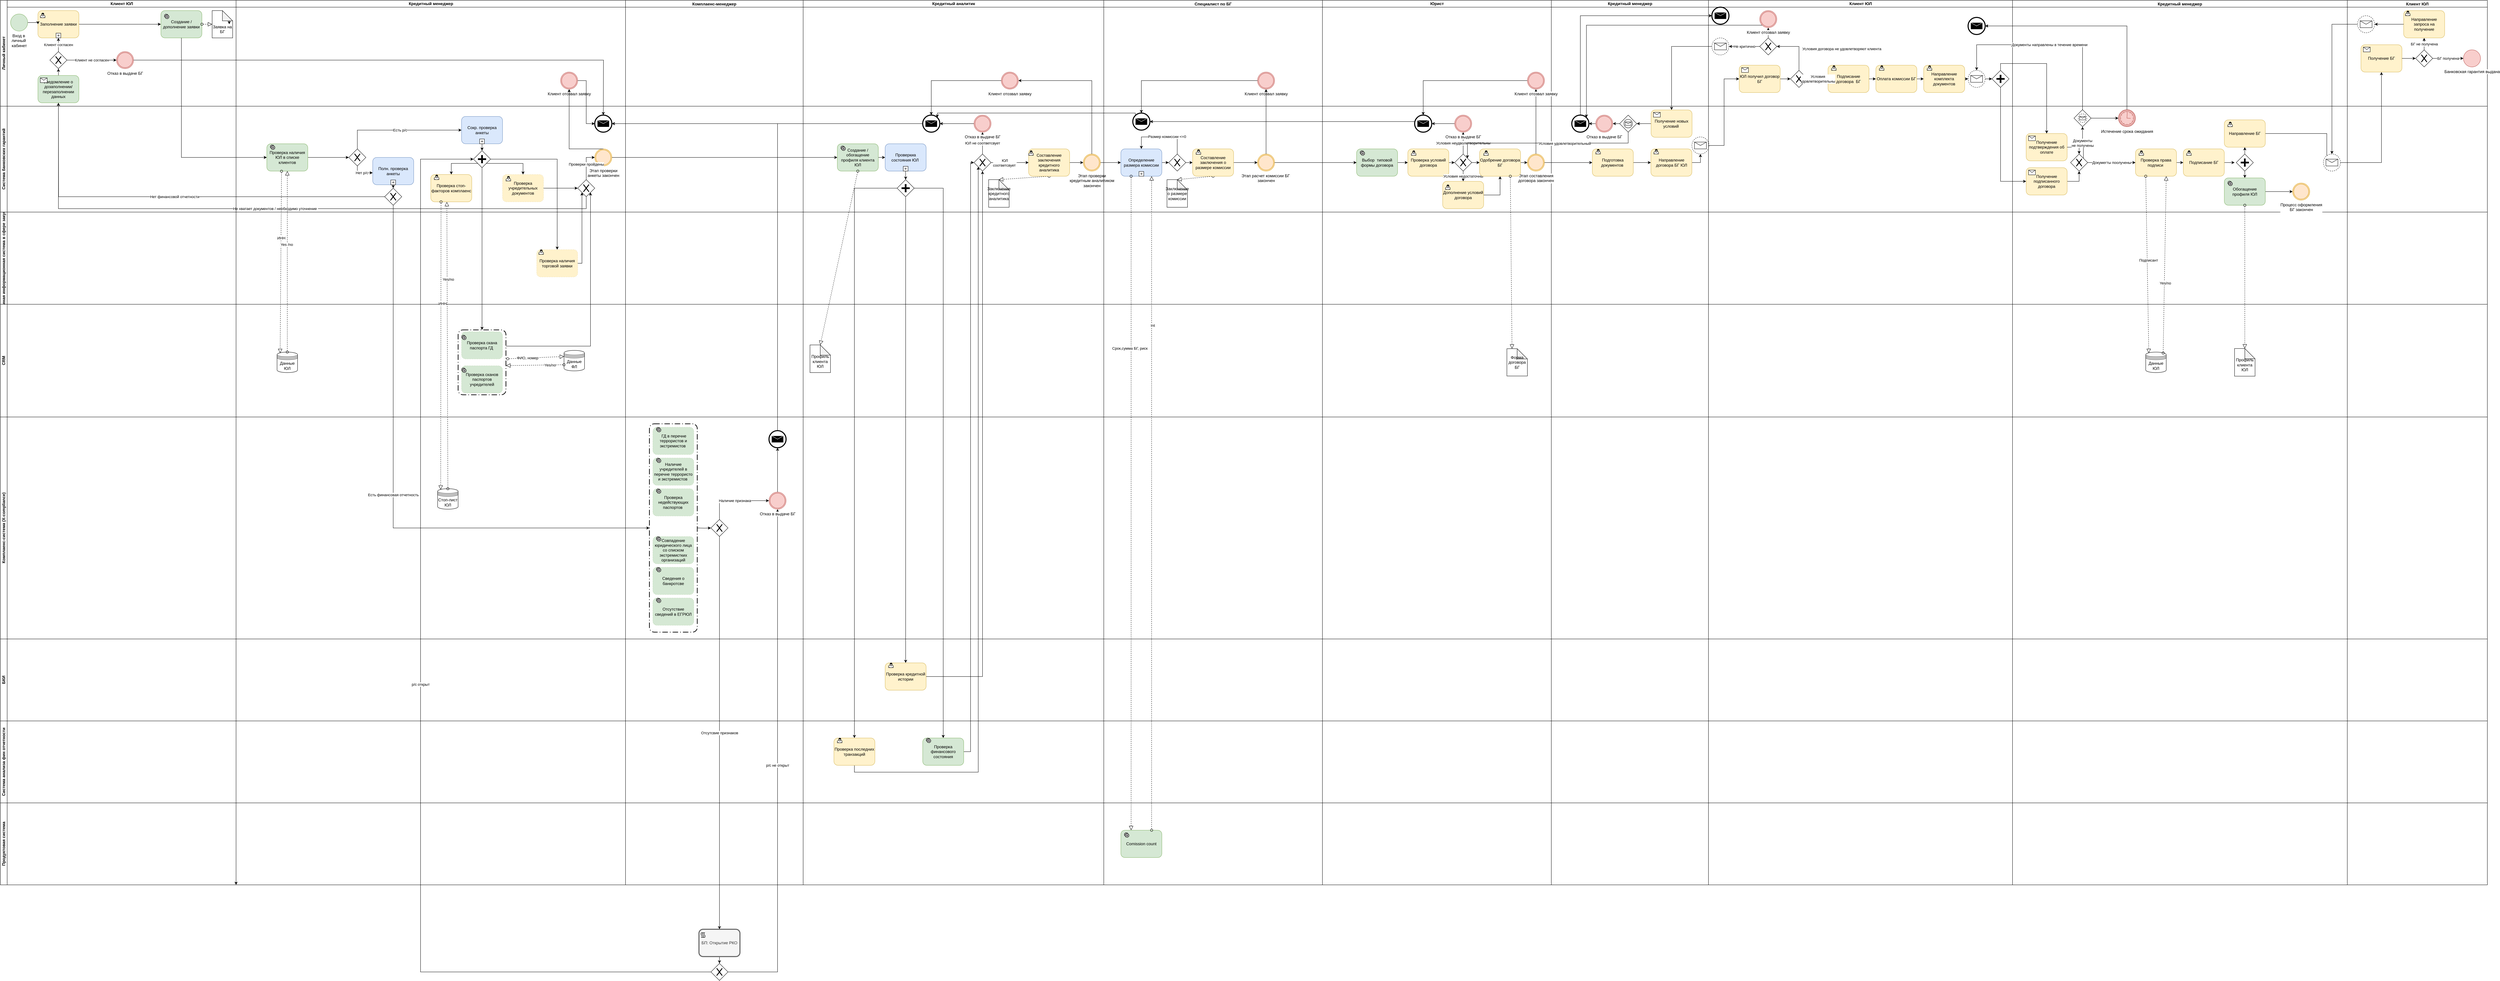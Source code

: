 <mxfile version="13.10.2" type="github">
  <diagram name="Page-1" id="e7e014a7-5840-1c2e-5031-d8a46d1fe8dd">
    <mxGraphModel dx="2125" dy="968" grid="1" gridSize="10" guides="1" tooltips="1" connect="1" arrows="1" fold="1" page="1" pageScale="1" pageWidth="1169" pageHeight="826" background="#ffffff" math="0" shadow="0">
      <root>
        <mxCell id="0" />
        <mxCell id="1" parent="0" />
        <mxCell id="w7Cktmm2TLNlh1LyLbTq-101" value="Личный кабинет" style="swimlane;html=1;childLayout=stackLayout;resizeParent=1;resizeParentMax=0;startSize=20;horizontal=0;horizontalStack=1;" vertex="1" parent="1">
          <mxGeometry x="30" y="440" width="1830" height="310" as="geometry" />
        </mxCell>
        <mxCell id="w7Cktmm2TLNlh1LyLbTq-102" value="Клиент ЮЛ" style="swimlane;html=1;startSize=20;" vertex="1" parent="w7Cktmm2TLNlh1LyLbTq-101">
          <mxGeometry x="20" width="670" height="310" as="geometry" />
        </mxCell>
        <mxCell id="w7Cktmm2TLNlh1LyLbTq-148" style="edgeStyle=orthogonalEdgeStyle;rounded=0;orthogonalLoop=1;jettySize=auto;html=1;exitX=0.5;exitY=1;exitDx=0;exitDy=0;" edge="1" parent="w7Cktmm2TLNlh1LyLbTq-102">
          <mxGeometry relative="1" as="geometry">
            <mxPoint x="35" y="125" as="sourcePoint" />
            <mxPoint x="35" y="125" as="targetPoint" />
          </mxGeometry>
        </mxCell>
        <mxCell id="w7Cktmm2TLNlh1LyLbTq-166" style="edgeStyle=orthogonalEdgeStyle;rounded=0;orthogonalLoop=1;jettySize=auto;html=1;exitX=1;exitY=0.5;exitDx=0;exitDy=0;entryX=0;entryY=0.5;entryDx=0;entryDy=0;" edge="1" parent="w7Cktmm2TLNlh1LyLbTq-102" source="w7Cktmm2TLNlh1LyLbTq-157" target="w7Cktmm2TLNlh1LyLbTq-164">
          <mxGeometry relative="1" as="geometry" />
        </mxCell>
        <mxCell id="w7Cktmm2TLNlh1LyLbTq-157" value="Заполнение заявки" style="html=1;whiteSpace=wrap;rounded=1;dropTarget=0;fillColor=#fff2cc;strokeColor=#d6b656;" vertex="1" parent="w7Cktmm2TLNlh1LyLbTq-102">
          <mxGeometry x="90" y="30" width="120" height="80" as="geometry" />
        </mxCell>
        <mxCell id="w7Cktmm2TLNlh1LyLbTq-158" value="" style="html=1;shape=mxgraph.bpmn.user_task;outlineConnect=0;" vertex="1" parent="w7Cktmm2TLNlh1LyLbTq-157">
          <mxGeometry width="14" height="14" relative="1" as="geometry">
            <mxPoint x="7" y="7" as="offset" />
          </mxGeometry>
        </mxCell>
        <mxCell id="w7Cktmm2TLNlh1LyLbTq-159" value="" style="html=1;shape=plus;outlineConnect=0;" vertex="1" parent="w7Cktmm2TLNlh1LyLbTq-157">
          <mxGeometry x="0.5" y="1" width="14" height="14" relative="1" as="geometry">
            <mxPoint x="-7" y="-14" as="offset" />
          </mxGeometry>
        </mxCell>
        <mxCell id="w7Cktmm2TLNlh1LyLbTq-163" style="edgeStyle=orthogonalEdgeStyle;rounded=0;orthogonalLoop=1;jettySize=auto;html=1;exitX=1;exitY=0.5;exitDx=0;exitDy=0;entryX=0;entryY=0.5;entryDx=0;entryDy=0;" edge="1" parent="w7Cktmm2TLNlh1LyLbTq-102" source="w7Cktmm2TLNlh1LyLbTq-160" target="w7Cktmm2TLNlh1LyLbTq-157">
          <mxGeometry relative="1" as="geometry" />
        </mxCell>
        <mxCell id="w7Cktmm2TLNlh1LyLbTq-160" value="Вход в&amp;nbsp;&lt;br&gt;личный&amp;nbsp;&lt;br&gt;кабинет" style="shape=mxgraph.bpmn.shape;html=1;verticalLabelPosition=bottom;labelBackgroundColor=#ffffff;verticalAlign=top;align=center;perimeter=ellipsePerimeter;outlineConnect=0;outline=standard;symbol=general;fillColor=#d5e8d4;strokeColor=#82b366;" vertex="1" parent="w7Cktmm2TLNlh1LyLbTq-102">
          <mxGeometry x="10" y="40" width="50" height="50" as="geometry" />
        </mxCell>
        <mxCell id="w7Cktmm2TLNlh1LyLbTq-164" value="Создание / дополнение заявки" style="shape=ext;rounded=1;html=1;whiteSpace=wrap;fillColor=#d5e8d4;strokeColor=#82b366;" vertex="1" parent="w7Cktmm2TLNlh1LyLbTq-102">
          <mxGeometry x="450" y="30" width="120" height="80" as="geometry" />
        </mxCell>
        <mxCell id="w7Cktmm2TLNlh1LyLbTq-386" style="edgeStyle=orthogonalEdgeStyle;rounded=0;orthogonalLoop=1;jettySize=auto;html=1;exitX=0.5;exitY=0;exitDx=0;exitDy=0;entryX=0.5;entryY=1;entryDx=0;entryDy=0;" edge="1" parent="w7Cktmm2TLNlh1LyLbTq-102" source="w7Cktmm2TLNlh1LyLbTq-265" target="w7Cktmm2TLNlh1LyLbTq-383">
          <mxGeometry relative="1" as="geometry" />
        </mxCell>
        <mxCell id="w7Cktmm2TLNlh1LyLbTq-265" value="Уведомление о дозаполнении/перезаполнении данных" style="html=1;whiteSpace=wrap;rounded=1;dropTarget=0;fillColor=#d5e8d4;strokeColor=#82b366;" vertex="1" parent="w7Cktmm2TLNlh1LyLbTq-102">
          <mxGeometry x="90" y="220" width="120" height="80" as="geometry" />
        </mxCell>
        <mxCell id="w7Cktmm2TLNlh1LyLbTq-266" value="" style="html=1;shape=message;outlineConnect=0;" vertex="1" parent="w7Cktmm2TLNlh1LyLbTq-265">
          <mxGeometry width="20" height="14" relative="1" as="geometry">
            <mxPoint x="7" y="7" as="offset" />
          </mxGeometry>
        </mxCell>
        <mxCell id="w7Cktmm2TLNlh1LyLbTq-383" value="" style="shape=mxgraph.bpmn.shape;html=1;verticalLabelPosition=bottom;labelBackgroundColor=#ffffff;verticalAlign=top;align=center;perimeter=rhombusPerimeter;background=gateway;outlineConnect=0;outline=none;symbol=exclusiveGw;" vertex="1" parent="w7Cktmm2TLNlh1LyLbTq-102">
          <mxGeometry x="125" y="150" width="50" height="50" as="geometry" />
        </mxCell>
        <mxCell id="w7Cktmm2TLNlh1LyLbTq-390" value="Отказ в выдаче БГ" style="shape=mxgraph.bpmn.shape;html=1;verticalLabelPosition=bottom;labelBackgroundColor=#ffffff;verticalAlign=top;align=center;perimeter=ellipsePerimeter;outlineConnect=0;outline=throwing;symbol=general;fillColor=#f8cecc;strokeColor=#b85450;" vertex="1" parent="w7Cktmm2TLNlh1LyLbTq-102">
          <mxGeometry x="320" y="150" width="50" height="50" as="geometry" />
        </mxCell>
        <mxCell id="w7Cktmm2TLNlh1LyLbTq-391" value="Клиент не согласен" style="edgeStyle=orthogonalEdgeStyle;rounded=0;orthogonalLoop=1;jettySize=auto;html=1;exitX=1;exitY=0.5;exitDx=0;exitDy=0;" edge="1" parent="w7Cktmm2TLNlh1LyLbTq-102" source="w7Cktmm2TLNlh1LyLbTq-383" target="w7Cktmm2TLNlh1LyLbTq-390">
          <mxGeometry relative="1" as="geometry">
            <mxPoint x="300" y="615" as="targetPoint" />
            <mxPoint x="225" y="615" as="sourcePoint" />
          </mxGeometry>
        </mxCell>
        <mxCell id="w7Cktmm2TLNlh1LyLbTq-406" value="&lt;br&gt;&lt;br&gt;Заявка на БГ" style="shape=note;whiteSpace=wrap;html=1;backgroundOutline=1;darkOpacity=0.05;" vertex="1" parent="w7Cktmm2TLNlh1LyLbTq-102">
          <mxGeometry x="600" y="30" width="60" height="80" as="geometry" />
        </mxCell>
        <mxCell id="w7Cktmm2TLNlh1LyLbTq-408" value="" style="startArrow=oval;startFill=0;startSize=7;endArrow=block;endFill=0;endSize=10;dashed=1;html=1;exitX=1;exitY=0.5;exitDx=0;exitDy=0;entryX=0;entryY=0.5;entryDx=0;entryDy=0;entryPerimeter=0;" edge="1" parent="w7Cktmm2TLNlh1LyLbTq-102" source="w7Cktmm2TLNlh1LyLbTq-164" target="w7Cktmm2TLNlh1LyLbTq-406">
          <mxGeometry width="100" relative="1" as="geometry">
            <mxPoint x="510" y="90" as="sourcePoint" />
            <mxPoint x="610" y="90" as="targetPoint" />
          </mxGeometry>
        </mxCell>
        <mxCell id="w7Cktmm2TLNlh1LyLbTq-415" value="Клиент согласен" style="edgeStyle=orthogonalEdgeStyle;rounded=0;orthogonalLoop=1;jettySize=auto;html=1;exitX=0.5;exitY=0;exitDx=0;exitDy=0;entryX=0.5;entryY=1;entryDx=0;entryDy=0;" edge="1" parent="w7Cktmm2TLNlh1LyLbTq-102" source="w7Cktmm2TLNlh1LyLbTq-383" target="w7Cktmm2TLNlh1LyLbTq-159">
          <mxGeometry relative="1" as="geometry">
            <mxPoint x="35" y="160" as="targetPoint" />
          </mxGeometry>
        </mxCell>
        <mxCell id="w7Cktmm2TLNlh1LyLbTq-449" style="edgeStyle=orthogonalEdgeStyle;rounded=0;orthogonalLoop=1;jettySize=auto;html=1;exitX=0;exitY=0;exitDx=60.0;exitDy=30;exitPerimeter=0;entryX=0.833;entryY=0.5;entryDx=0;entryDy=0;entryPerimeter=0;" edge="1" parent="w7Cktmm2TLNlh1LyLbTq-102" source="w7Cktmm2TLNlh1LyLbTq-406" target="w7Cktmm2TLNlh1LyLbTq-406">
          <mxGeometry relative="1" as="geometry" />
        </mxCell>
        <mxCell id="w7Cktmm2TLNlh1LyLbTq-754" value="" style="shape=mxgraph.bpmn.service_task;html=1;outlineConnect=0;" vertex="1" parent="w7Cktmm2TLNlh1LyLbTq-102">
          <mxGeometry x="460" y="40" width="14" height="14" as="geometry" />
        </mxCell>
        <mxCell id="w7Cktmm2TLNlh1LyLbTq-103" value="Кредитный менеджер" style="swimlane;html=1;startSize=20;" vertex="1" parent="w7Cktmm2TLNlh1LyLbTq-101">
          <mxGeometry x="690" width="1140" height="310" as="geometry">
            <mxRectangle x="690" width="30" height="310" as="alternateBounds" />
          </mxGeometry>
        </mxCell>
        <mxCell id="w7Cktmm2TLNlh1LyLbTq-489" value="Клиент отозвал заявку" style="shape=mxgraph.bpmn.shape;html=1;verticalLabelPosition=bottom;labelBackgroundColor=#ffffff;verticalAlign=top;align=center;perimeter=ellipsePerimeter;outlineConnect=0;outline=throwing;symbol=general;fillColor=#f8cecc;strokeColor=#b85450;" vertex="1" parent="w7Cktmm2TLNlh1LyLbTq-103">
          <mxGeometry x="950" y="210" width="50" height="50" as="geometry" />
        </mxCell>
        <mxCell id="w7Cktmm2TLNlh1LyLbTq-132" value="Кредитный менеджер" style="swimlane;html=1;startSize=20;" vertex="1" parent="1">
          <mxGeometry x="4570" y="440" width="460" height="2590" as="geometry" />
        </mxCell>
        <mxCell id="w7Cktmm2TLNlh1LyLbTq-580" style="edgeStyle=orthogonalEdgeStyle;rounded=0;orthogonalLoop=1;jettySize=auto;html=1;exitX=1;exitY=0.5;exitDx=0;exitDy=0;entryX=0.5;entryY=1;entryDx=0;entryDy=0;" edge="1" parent="w7Cktmm2TLNlh1LyLbTq-132" source="w7Cktmm2TLNlh1LyLbTq-540" target="w7Cktmm2TLNlh1LyLbTq-552">
          <mxGeometry relative="1" as="geometry" />
        </mxCell>
        <mxCell id="w7Cktmm2TLNlh1LyLbTq-540" value="Направление договора БГ ЮЛ" style="shape=ext;rounded=1;html=1;whiteSpace=wrap;fillColor=#fff2cc;strokeColor=#d6b656;" vertex="1" parent="w7Cktmm2TLNlh1LyLbTq-132">
          <mxGeometry x="291.5" y="435" width="120" height="80" as="geometry" />
        </mxCell>
        <mxCell id="w7Cktmm2TLNlh1LyLbTq-543" style="edgeStyle=orthogonalEdgeStyle;rounded=0;orthogonalLoop=1;jettySize=auto;html=1;exitX=1;exitY=0.5;exitDx=0;exitDy=0;" edge="1" parent="w7Cktmm2TLNlh1LyLbTq-132" source="w7Cktmm2TLNlh1LyLbTq-541" target="w7Cktmm2TLNlh1LyLbTq-540">
          <mxGeometry relative="1" as="geometry" />
        </mxCell>
        <mxCell id="w7Cktmm2TLNlh1LyLbTq-541" value="Подготовка документов&amp;nbsp;" style="shape=ext;rounded=1;html=1;whiteSpace=wrap;fillColor=#fff2cc;strokeColor=#d6b656;" vertex="1" parent="w7Cktmm2TLNlh1LyLbTq-132">
          <mxGeometry x="120" y="435" width="120" height="80" as="geometry" />
        </mxCell>
        <mxCell id="w7Cktmm2TLNlh1LyLbTq-798" style="edgeStyle=orthogonalEdgeStyle;rounded=0;orthogonalLoop=1;jettySize=auto;html=1;exitX=0;exitY=0.5;exitDx=0;exitDy=0;" edge="1" parent="w7Cktmm2TLNlh1LyLbTq-132" source="w7Cktmm2TLNlh1LyLbTq-563" target="w7Cktmm2TLNlh1LyLbTq-796">
          <mxGeometry relative="1" as="geometry" />
        </mxCell>
        <mxCell id="w7Cktmm2TLNlh1LyLbTq-563" value="Получение новых условий&amp;nbsp;" style="html=1;whiteSpace=wrap;rounded=1;dropTarget=0;fillColor=#fff2cc;strokeColor=#d6b656;" vertex="1" parent="w7Cktmm2TLNlh1LyLbTq-132">
          <mxGeometry x="292" y="321" width="120" height="80" as="geometry" />
        </mxCell>
        <mxCell id="w7Cktmm2TLNlh1LyLbTq-564" value="" style="html=1;shape=message;outlineConnect=0;" vertex="1" parent="w7Cktmm2TLNlh1LyLbTq-563">
          <mxGeometry width="20" height="14" relative="1" as="geometry">
            <mxPoint x="7" y="7" as="offset" />
          </mxGeometry>
        </mxCell>
        <mxCell id="w7Cktmm2TLNlh1LyLbTq-552" value="" style="shape=mxgraph.bpmn.shape;html=1;verticalLabelPosition=bottom;labelBackgroundColor=#ffffff;verticalAlign=top;align=center;perimeter=ellipsePerimeter;outlineConnect=0;outline=eventNonint;symbol=message;" vertex="1" parent="w7Cktmm2TLNlh1LyLbTq-132">
          <mxGeometry x="411.5" y="400" width="50" height="50" as="geometry" />
        </mxCell>
        <mxCell id="w7Cktmm2TLNlh1LyLbTq-596" value="" style="shape=mxgraph.bpmn.shape;html=1;verticalLabelPosition=bottom;labelBackgroundColor=#ffffff;verticalAlign=top;align=center;perimeter=ellipsePerimeter;outlineConnect=0;outline=end;symbol=message;" vertex="1" parent="w7Cktmm2TLNlh1LyLbTq-132">
          <mxGeometry x="60" y="336" width="50" height="50" as="geometry" />
        </mxCell>
        <mxCell id="w7Cktmm2TLNlh1LyLbTq-777" value="" style="shape=mxgraph.bpmn.user_task;html=1;outlineConnect=0;" vertex="1" parent="w7Cktmm2TLNlh1LyLbTq-132">
          <mxGeometry x="130" y="436" width="14" height="14" as="geometry" />
        </mxCell>
        <mxCell id="w7Cktmm2TLNlh1LyLbTq-778" value="" style="shape=mxgraph.bpmn.user_task;html=1;outlineConnect=0;" vertex="1" parent="w7Cktmm2TLNlh1LyLbTq-132">
          <mxGeometry x="300" y="436" width="14" height="14" as="geometry" />
        </mxCell>
        <mxCell id="w7Cktmm2TLNlh1LyLbTq-802" style="edgeStyle=orthogonalEdgeStyle;rounded=0;orthogonalLoop=1;jettySize=auto;html=1;exitX=0;exitY=0.5;exitDx=0;exitDy=0;entryX=1;entryY=0.5;entryDx=0;entryDy=0;" edge="1" parent="w7Cktmm2TLNlh1LyLbTq-132" source="w7Cktmm2TLNlh1LyLbTq-796" target="w7Cktmm2TLNlh1LyLbTq-801">
          <mxGeometry relative="1" as="geometry" />
        </mxCell>
        <mxCell id="w7Cktmm2TLNlh1LyLbTq-796" value="" style="shape=mxgraph.bpmn.shape;html=1;verticalLabelPosition=bottom;labelBackgroundColor=#ffffff;verticalAlign=top;align=center;perimeter=rhombusPerimeter;background=gateway;outlineConnect=0;outline=standard;symbol=message;" vertex="1" parent="w7Cktmm2TLNlh1LyLbTq-132">
          <mxGeometry x="200" y="336" width="50" height="50" as="geometry" />
        </mxCell>
        <mxCell id="w7Cktmm2TLNlh1LyLbTq-803" style="edgeStyle=orthogonalEdgeStyle;rounded=0;orthogonalLoop=1;jettySize=auto;html=1;exitX=0;exitY=0.5;exitDx=0;exitDy=0;entryX=1;entryY=0.5;entryDx=0;entryDy=0;" edge="1" parent="w7Cktmm2TLNlh1LyLbTq-132" source="w7Cktmm2TLNlh1LyLbTq-801" target="w7Cktmm2TLNlh1LyLbTq-596">
          <mxGeometry relative="1" as="geometry" />
        </mxCell>
        <mxCell id="w7Cktmm2TLNlh1LyLbTq-801" value="Отказ в выдаче БГ" style="shape=mxgraph.bpmn.shape;html=1;verticalLabelPosition=bottom;labelBackgroundColor=#ffffff;verticalAlign=top;align=center;perimeter=ellipsePerimeter;outlineConnect=0;outline=throwing;symbol=general;fillColor=#f8cecc;strokeColor=#b85450;" vertex="1" parent="w7Cktmm2TLNlh1LyLbTq-132">
          <mxGeometry x="130" y="336" width="50" height="50" as="geometry" />
        </mxCell>
        <mxCell id="w7Cktmm2TLNlh1LyLbTq-133" value="Юрист" style="swimlane;html=1;startSize=20;" vertex="1" parent="1">
          <mxGeometry x="3900" y="440" width="670" height="2590" as="geometry" />
        </mxCell>
        <mxCell id="w7Cktmm2TLNlh1LyLbTq-496" style="edgeStyle=orthogonalEdgeStyle;rounded=0;orthogonalLoop=1;jettySize=auto;html=1;exitX=1;exitY=0.5;exitDx=0;exitDy=0;entryX=0;entryY=0.5;entryDx=0;entryDy=0;" edge="1" parent="w7Cktmm2TLNlh1LyLbTq-133" source="w7Cktmm2TLNlh1LyLbTq-485" target="w7Cktmm2TLNlh1LyLbTq-493">
          <mxGeometry relative="1" as="geometry" />
        </mxCell>
        <mxCell id="w7Cktmm2TLNlh1LyLbTq-485" value="Выбор&amp;nbsp; типовой формы договора" style="shape=ext;rounded=1;html=1;whiteSpace=wrap;fillColor=#d5e8d4;strokeColor=#82b366;" vertex="1" parent="w7Cktmm2TLNlh1LyLbTq-133">
          <mxGeometry x="100" y="435" width="120" height="80" as="geometry" />
        </mxCell>
        <mxCell id="w7Cktmm2TLNlh1LyLbTq-504" style="edgeStyle=orthogonalEdgeStyle;rounded=0;orthogonalLoop=1;jettySize=auto;html=1;exitX=1;exitY=0.5;exitDx=0;exitDy=0;entryX=0;entryY=0.5;entryDx=0;entryDy=0;" edge="1" parent="w7Cktmm2TLNlh1LyLbTq-133" source="w7Cktmm2TLNlh1LyLbTq-493" target="w7Cktmm2TLNlh1LyLbTq-503">
          <mxGeometry relative="1" as="geometry" />
        </mxCell>
        <mxCell id="w7Cktmm2TLNlh1LyLbTq-493" value="Проверка условий договора" style="shape=ext;rounded=1;html=1;whiteSpace=wrap;fillColor=#fff2cc;strokeColor=#d6b656;" vertex="1" parent="w7Cktmm2TLNlh1LyLbTq-133">
          <mxGeometry x="250" y="435" width="120" height="80" as="geometry" />
        </mxCell>
        <mxCell id="w7Cktmm2TLNlh1LyLbTq-507" value="Условия недостаточны" style="edgeStyle=orthogonalEdgeStyle;rounded=0;orthogonalLoop=1;jettySize=auto;html=1;exitX=0.5;exitY=1;exitDx=0;exitDy=0;entryX=0.5;entryY=0;entryDx=0;entryDy=0;" edge="1" parent="w7Cktmm2TLNlh1LyLbTq-133" source="w7Cktmm2TLNlh1LyLbTq-503" target="w7Cktmm2TLNlh1LyLbTq-505">
          <mxGeometry relative="1" as="geometry" />
        </mxCell>
        <mxCell id="w7Cktmm2TLNlh1LyLbTq-594" value="Условия неудволетворительны" style="edgeStyle=orthogonalEdgeStyle;rounded=0;orthogonalLoop=1;jettySize=auto;html=1;exitX=0.5;exitY=0;exitDx=0;exitDy=0;entryX=0.5;entryY=1;entryDx=0;entryDy=0;" edge="1" parent="w7Cktmm2TLNlh1LyLbTq-133" source="w7Cktmm2TLNlh1LyLbTq-503" target="w7Cktmm2TLNlh1LyLbTq-593">
          <mxGeometry relative="1" as="geometry" />
        </mxCell>
        <mxCell id="w7Cktmm2TLNlh1LyLbTq-503" value="" style="shape=mxgraph.bpmn.shape;html=1;verticalLabelPosition=bottom;labelBackgroundColor=#ffffff;verticalAlign=top;align=center;perimeter=rhombusPerimeter;background=gateway;outlineConnect=0;outline=none;symbol=exclusiveGw;" vertex="1" parent="w7Cktmm2TLNlh1LyLbTq-133">
          <mxGeometry x="387" y="450" width="50" height="50" as="geometry" />
        </mxCell>
        <mxCell id="w7Cktmm2TLNlh1LyLbTq-505" value="Дополнение условий договора" style="shape=ext;rounded=1;html=1;whiteSpace=wrap;fillColor=#fff2cc;strokeColor=#d6b656;" vertex="1" parent="w7Cktmm2TLNlh1LyLbTq-133">
          <mxGeometry x="352" y="530" width="120" height="80" as="geometry" />
        </mxCell>
        <mxCell id="w7Cktmm2TLNlh1LyLbTq-512" style="edgeStyle=orthogonalEdgeStyle;rounded=0;orthogonalLoop=1;jettySize=auto;html=1;exitX=0.5;exitY=0;exitDx=0;exitDy=0;entryX=0.5;entryY=1;entryDx=0;entryDy=0;" edge="1" parent="w7Cktmm2TLNlh1LyLbTq-133" source="w7Cktmm2TLNlh1LyLbTq-510" target="w7Cktmm2TLNlh1LyLbTq-511">
          <mxGeometry relative="1" as="geometry" />
        </mxCell>
        <mxCell id="w7Cktmm2TLNlh1LyLbTq-510" value="Этап составления &lt;br&gt;договора закончен" style="shape=mxgraph.bpmn.shape;html=1;verticalLabelPosition=bottom;labelBackgroundColor=#ffffff;verticalAlign=top;align=center;perimeter=ellipsePerimeter;outlineConnect=0;outline=throwing;symbol=general;fillColor=#ffe6cc;strokeColor=#d79b00;" vertex="1" parent="w7Cktmm2TLNlh1LyLbTq-133">
          <mxGeometry x="600" y="450" width="50" height="50" as="geometry" />
        </mxCell>
        <mxCell id="w7Cktmm2TLNlh1LyLbTq-592" style="edgeStyle=orthogonalEdgeStyle;rounded=0;orthogonalLoop=1;jettySize=auto;html=1;exitX=0;exitY=0.5;exitDx=0;exitDy=0;entryX=0.5;entryY=0;entryDx=0;entryDy=0;" edge="1" parent="w7Cktmm2TLNlh1LyLbTq-133" source="w7Cktmm2TLNlh1LyLbTq-511" target="w7Cktmm2TLNlh1LyLbTq-514">
          <mxGeometry relative="1" as="geometry" />
        </mxCell>
        <mxCell id="w7Cktmm2TLNlh1LyLbTq-511" value="Клиент отозвал заявку" style="shape=mxgraph.bpmn.shape;html=1;verticalLabelPosition=bottom;labelBackgroundColor=#ffffff;verticalAlign=top;align=center;perimeter=ellipsePerimeter;outlineConnect=0;outline=throwing;symbol=general;fillColor=#f8cecc;strokeColor=#b85450;" vertex="1" parent="w7Cktmm2TLNlh1LyLbTq-133">
          <mxGeometry x="600" y="210" width="50" height="50" as="geometry" />
        </mxCell>
        <mxCell id="w7Cktmm2TLNlh1LyLbTq-509" style="edgeStyle=orthogonalEdgeStyle;rounded=0;orthogonalLoop=1;jettySize=auto;html=1;exitX=1;exitY=0.5;exitDx=0;exitDy=0;entryX=0.5;entryY=1;entryDx=0;entryDy=0;" edge="1" parent="w7Cktmm2TLNlh1LyLbTq-133" source="w7Cktmm2TLNlh1LyLbTq-505" target="w7Cktmm2TLNlh1LyLbTq-517">
          <mxGeometry relative="1" as="geometry">
            <mxPoint x="540" y="510" as="targetPoint" />
          </mxGeometry>
        </mxCell>
        <mxCell id="w7Cktmm2TLNlh1LyLbTq-514" value="" style="shape=mxgraph.bpmn.shape;html=1;verticalLabelPosition=bottom;labelBackgroundColor=#ffffff;verticalAlign=top;align=center;perimeter=ellipsePerimeter;outlineConnect=0;outline=end;symbol=message;" vertex="1" parent="w7Cktmm2TLNlh1LyLbTq-133">
          <mxGeometry x="270" y="336" width="50" height="50" as="geometry" />
        </mxCell>
        <mxCell id="w7Cktmm2TLNlh1LyLbTq-518" style="edgeStyle=orthogonalEdgeStyle;rounded=0;orthogonalLoop=1;jettySize=auto;html=1;exitX=1;exitY=0.5;exitDx=0;exitDy=0;" edge="1" parent="w7Cktmm2TLNlh1LyLbTq-133" source="w7Cktmm2TLNlh1LyLbTq-517" target="w7Cktmm2TLNlh1LyLbTq-510">
          <mxGeometry relative="1" as="geometry" />
        </mxCell>
        <mxCell id="w7Cktmm2TLNlh1LyLbTq-517" value="Одобрение договора БГ" style="shape=ext;rounded=1;html=1;whiteSpace=wrap;fillColor=#fff2cc;strokeColor=#d6b656;" vertex="1" parent="w7Cktmm2TLNlh1LyLbTq-133">
          <mxGeometry x="460" y="435" width="120" height="80" as="geometry" />
        </mxCell>
        <mxCell id="w7Cktmm2TLNlh1LyLbTq-508" style="edgeStyle=orthogonalEdgeStyle;rounded=0;orthogonalLoop=1;jettySize=auto;html=1;exitX=1;exitY=0.5;exitDx=0;exitDy=0;" edge="1" parent="w7Cktmm2TLNlh1LyLbTq-133" source="w7Cktmm2TLNlh1LyLbTq-503" target="w7Cktmm2TLNlh1LyLbTq-517">
          <mxGeometry relative="1" as="geometry">
            <mxPoint x="460" y="475" as="targetPoint" />
          </mxGeometry>
        </mxCell>
        <mxCell id="w7Cktmm2TLNlh1LyLbTq-519" value="Форма договора БГ" style="shape=note;whiteSpace=wrap;html=1;backgroundOutline=1;darkOpacity=0.05;" vertex="1" parent="w7Cktmm2TLNlh1LyLbTq-133">
          <mxGeometry x="540" y="1020" width="60" height="80" as="geometry" />
        </mxCell>
        <mxCell id="w7Cktmm2TLNlh1LyLbTq-521" value="" style="startArrow=oval;startFill=0;startSize=7;endArrow=block;endFill=0;endSize=10;dashed=1;html=1;exitX=0.75;exitY=1;exitDx=0;exitDy=0;entryX=0;entryY=0;entryDx=15;entryDy=0;entryPerimeter=0;" edge="1" parent="w7Cktmm2TLNlh1LyLbTq-133" source="w7Cktmm2TLNlh1LyLbTq-517" target="w7Cktmm2TLNlh1LyLbTq-519">
          <mxGeometry width="100" relative="1" as="geometry">
            <mxPoint x="270" y="480" as="sourcePoint" />
            <mxPoint x="370" y="480" as="targetPoint" />
          </mxGeometry>
        </mxCell>
        <mxCell id="w7Cktmm2TLNlh1LyLbTq-595" style="edgeStyle=orthogonalEdgeStyle;rounded=0;orthogonalLoop=1;jettySize=auto;html=1;exitX=0;exitY=0.5;exitDx=0;exitDy=0;" edge="1" parent="w7Cktmm2TLNlh1LyLbTq-133" source="w7Cktmm2TLNlh1LyLbTq-593" target="w7Cktmm2TLNlh1LyLbTq-514">
          <mxGeometry relative="1" as="geometry" />
        </mxCell>
        <mxCell id="w7Cktmm2TLNlh1LyLbTq-593" value="Отказ в выдаче БГ" style="shape=mxgraph.bpmn.shape;html=1;verticalLabelPosition=bottom;labelBackgroundColor=#ffffff;verticalAlign=top;align=center;perimeter=ellipsePerimeter;outlineConnect=0;outline=throwing;symbol=general;fillColor=#f8cecc;strokeColor=#b85450;" vertex="1" parent="w7Cktmm2TLNlh1LyLbTq-133">
          <mxGeometry x="387" y="336" width="50" height="50" as="geometry" />
        </mxCell>
        <mxCell id="w7Cktmm2TLNlh1LyLbTq-773" value="" style="shape=mxgraph.bpmn.service_task;html=1;outlineConnect=0;" vertex="1" parent="w7Cktmm2TLNlh1LyLbTq-133">
          <mxGeometry x="110" y="440" width="14" height="14" as="geometry" />
        </mxCell>
        <mxCell id="w7Cktmm2TLNlh1LyLbTq-774" value="" style="shape=mxgraph.bpmn.user_task;html=1;outlineConnect=0;" vertex="1" parent="w7Cktmm2TLNlh1LyLbTq-133">
          <mxGeometry x="260" y="440" width="14" height="14" as="geometry" />
        </mxCell>
        <mxCell id="w7Cktmm2TLNlh1LyLbTq-775" value="" style="shape=mxgraph.bpmn.user_task;html=1;outlineConnect=0;" vertex="1" parent="w7Cktmm2TLNlh1LyLbTq-133">
          <mxGeometry x="472" y="440" width="14" height="14" as="geometry" />
        </mxCell>
        <mxCell id="w7Cktmm2TLNlh1LyLbTq-776" value="" style="shape=mxgraph.bpmn.user_task;html=1;outlineConnect=0;" vertex="1" parent="w7Cktmm2TLNlh1LyLbTq-133">
          <mxGeometry x="360" y="540" width="14" height="14" as="geometry" />
        </mxCell>
        <mxCell id="w7Cktmm2TLNlh1LyLbTq-139" value="Единая информационная система в сфере закупок" style="swimlane;html=1;horizontal=0;startSize=20;" vertex="1" parent="1">
          <mxGeometry x="30" y="1060" width="7280" height="270" as="geometry" />
        </mxCell>
        <mxCell id="w7Cktmm2TLNlh1LyLbTq-207" value="Проверка наличия торговой заявки" style="shape=ext;rounded=1;html=1;whiteSpace=wrap;dashed=1;dashPattern=1 4;fillColor=#fff2cc;strokeColor=#d6b656;" vertex="1" parent="w7Cktmm2TLNlh1LyLbTq-139">
          <mxGeometry x="1570" y="110" width="120" height="80" as="geometry" />
        </mxCell>
        <mxCell id="w7Cktmm2TLNlh1LyLbTq-758" value="" style="shape=mxgraph.bpmn.user_task;html=1;outlineConnect=0;" vertex="1" parent="w7Cktmm2TLNlh1LyLbTq-139">
          <mxGeometry x="1576" y="110" width="14" height="14" as="geometry" />
        </mxCell>
        <mxCell id="w7Cktmm2TLNlh1LyLbTq-185" value="Система банковских гарантий" style="swimlane;html=1;horizontal=0;startSize=20;" vertex="1" parent="1">
          <mxGeometry x="30" y="750" width="7280" height="310" as="geometry" />
        </mxCell>
        <mxCell id="w7Cktmm2TLNlh1LyLbTq-172" value="Сокр. проверка анкеты" style="html=1;whiteSpace=wrap;rounded=1;dropTarget=0;fillColor=#dae8fc;strokeColor=#6c8ebf;" vertex="1" parent="w7Cktmm2TLNlh1LyLbTq-185">
          <mxGeometry x="1350" y="30" width="120" height="80" as="geometry" />
        </mxCell>
        <mxCell id="w7Cktmm2TLNlh1LyLbTq-173" value="" style="html=1;shape=plus;outlineConnect=0;" vertex="1" parent="w7Cktmm2TLNlh1LyLbTq-172">
          <mxGeometry x="0.5" y="1" width="14" height="14" relative="1" as="geometry">
            <mxPoint x="-7" y="-14" as="offset" />
          </mxGeometry>
        </mxCell>
        <mxCell id="w7Cktmm2TLNlh1LyLbTq-346" style="edgeStyle=orthogonalEdgeStyle;rounded=0;orthogonalLoop=1;jettySize=auto;html=1;exitX=0.5;exitY=1;exitDx=0;exitDy=0;entryX=0.5;entryY=0;entryDx=0;entryDy=0;" edge="1" parent="w7Cktmm2TLNlh1LyLbTq-172" source="w7Cktmm2TLNlh1LyLbTq-173" target="w7Cktmm2TLNlh1LyLbTq-340">
          <mxGeometry relative="1" as="geometry" />
        </mxCell>
        <mxCell id="w7Cktmm2TLNlh1LyLbTq-371" style="edgeStyle=orthogonalEdgeStyle;rounded=0;orthogonalLoop=1;jettySize=auto;html=1;exitX=0.75;exitY=0.75;exitDx=0;exitDy=0;exitPerimeter=0;entryX=0.5;entryY=0;entryDx=0;entryDy=0;" edge="1" parent="w7Cktmm2TLNlh1LyLbTq-185" source="w7Cktmm2TLNlh1LyLbTq-340" target="w7Cktmm2TLNlh1LyLbTq-370">
          <mxGeometry relative="1" as="geometry">
            <Array as="points">
              <mxPoint x="1530" y="168" />
            </Array>
          </mxGeometry>
        </mxCell>
        <mxCell id="w7Cktmm2TLNlh1LyLbTq-472" style="edgeStyle=orthogonalEdgeStyle;rounded=0;orthogonalLoop=1;jettySize=auto;html=1;exitX=0.25;exitY=0.75;exitDx=0;exitDy=0;exitPerimeter=0;entryX=0.5;entryY=0;entryDx=0;entryDy=0;" edge="1" parent="w7Cktmm2TLNlh1LyLbTq-185" source="w7Cktmm2TLNlh1LyLbTq-340" target="w7Cktmm2TLNlh1LyLbTq-471">
          <mxGeometry relative="1" as="geometry" />
        </mxCell>
        <mxCell id="w7Cktmm2TLNlh1LyLbTq-340" value="" style="shape=mxgraph.bpmn.shape;html=1;verticalLabelPosition=bottom;labelBackgroundColor=#ffffff;verticalAlign=top;align=center;perimeter=rhombusPerimeter;background=gateway;outlineConnect=0;outline=none;symbol=parallelGw;" vertex="1" parent="w7Cktmm2TLNlh1LyLbTq-185">
          <mxGeometry x="1385" y="130" width="50" height="50" as="geometry" />
        </mxCell>
        <mxCell id="w7Cktmm2TLNlh1LyLbTq-373" style="edgeStyle=orthogonalEdgeStyle;rounded=0;orthogonalLoop=1;jettySize=auto;html=1;exitX=1;exitY=0.5;exitDx=0;exitDy=0;entryX=0;entryY=0.5;entryDx=0;entryDy=0;" edge="1" parent="w7Cktmm2TLNlh1LyLbTq-185" source="w7Cktmm2TLNlh1LyLbTq-370" target="w7Cktmm2TLNlh1LyLbTq-372">
          <mxGeometry relative="1" as="geometry" />
        </mxCell>
        <mxCell id="w7Cktmm2TLNlh1LyLbTq-370" value="Проверка учредительных документов" style="shape=ext;rounded=1;html=1;whiteSpace=wrap;dashed=1;dashPattern=1 4;fillColor=#fff2cc;strokeColor=#d6b656;" vertex="1" parent="w7Cktmm2TLNlh1LyLbTq-185">
          <mxGeometry x="1470" y="200" width="120" height="80" as="geometry" />
        </mxCell>
        <mxCell id="w7Cktmm2TLNlh1LyLbTq-372" value="" style="shape=mxgraph.bpmn.shape;html=1;verticalLabelPosition=bottom;labelBackgroundColor=#ffffff;verticalAlign=top;align=center;perimeter=rhombusPerimeter;background=gateway;outlineConnect=0;outline=none;symbol=exclusiveGw;" vertex="1" parent="w7Cktmm2TLNlh1LyLbTq-185">
          <mxGeometry x="1690" y="215" width="50" height="50" as="geometry" />
        </mxCell>
        <mxCell id="w7Cktmm2TLNlh1LyLbTq-423" style="edgeStyle=orthogonalEdgeStyle;rounded=0;orthogonalLoop=1;jettySize=auto;html=1;exitX=1;exitY=0.5;exitDx=0;exitDy=0;entryX=0;entryY=0.5;entryDx=0;entryDy=0;" edge="1" parent="w7Cktmm2TLNlh1LyLbTq-185" source="w7Cktmm2TLNlh1LyLbTq-379" target="w7Cktmm2TLNlh1LyLbTq-424">
          <mxGeometry relative="1" as="geometry">
            <mxPoint x="2380.0" y="150" as="targetPoint" />
            <Array as="points" />
          </mxGeometry>
        </mxCell>
        <mxCell id="w7Cktmm2TLNlh1LyLbTq-379" value="Этап проверки &lt;br&gt;анкеты закончен" style="shape=mxgraph.bpmn.shape;html=1;verticalLabelPosition=bottom;labelBackgroundColor=#ffffff;verticalAlign=top;align=center;perimeter=ellipsePerimeter;outlineConnect=0;outline=throwing;symbol=general;fillColor=#ffe6cc;strokeColor=#d79b00;" vertex="1" parent="w7Cktmm2TLNlh1LyLbTq-185">
          <mxGeometry x="1740" y="125" width="50" height="50" as="geometry" />
        </mxCell>
        <mxCell id="w7Cktmm2TLNlh1LyLbTq-375" value="Проверки пройдены" style="edgeStyle=orthogonalEdgeStyle;rounded=0;orthogonalLoop=1;jettySize=auto;html=1;exitX=0.5;exitY=0;exitDx=0;exitDy=0;entryX=0;entryY=0.5;entryDx=0;entryDy=0;" edge="1" parent="w7Cktmm2TLNlh1LyLbTq-185" source="w7Cktmm2TLNlh1LyLbTq-372" target="w7Cktmm2TLNlh1LyLbTq-379">
          <mxGeometry relative="1" as="geometry">
            <mxPoint x="2200" y="170" as="targetPoint" />
          </mxGeometry>
        </mxCell>
        <mxCell id="w7Cktmm2TLNlh1LyLbTq-196" value="" style="shape=mxgraph.bpmn.shape;html=1;verticalLabelPosition=bottom;labelBackgroundColor=#ffffff;verticalAlign=top;align=center;perimeter=rhombusPerimeter;background=gateway;outlineConnect=0;outline=none;symbol=exclusiveGw;" vertex="1" parent="w7Cktmm2TLNlh1LyLbTq-185">
          <mxGeometry x="1020" y="125" width="50" height="50" as="geometry" />
        </mxCell>
        <mxCell id="w7Cktmm2TLNlh1LyLbTq-176" value="Полн. проверка анкеты" style="html=1;whiteSpace=wrap;rounded=1;dropTarget=0;fillColor=#dae8fc;strokeColor=#6c8ebf;" vertex="1" parent="w7Cktmm2TLNlh1LyLbTq-185">
          <mxGeometry x="1090" y="150" width="120" height="80" as="geometry" />
        </mxCell>
        <mxCell id="w7Cktmm2TLNlh1LyLbTq-177" value="" style="html=1;shape=plus;outlineConnect=0;" vertex="1" parent="w7Cktmm2TLNlh1LyLbTq-176">
          <mxGeometry x="0.5" y="1" width="14" height="14" relative="1" as="geometry">
            <mxPoint x="-7" y="-14" as="offset" />
          </mxGeometry>
        </mxCell>
        <mxCell id="w7Cktmm2TLNlh1LyLbTq-438" style="edgeStyle=orthogonalEdgeStyle;rounded=0;orthogonalLoop=1;jettySize=auto;html=1;exitX=0.25;exitY=1;exitDx=0;exitDy=0;entryX=0.5;entryY=0;entryDx=0;entryDy=0;" edge="1" parent="w7Cktmm2TLNlh1LyLbTq-176" source="w7Cktmm2TLNlh1LyLbTq-177" target="w7Cktmm2TLNlh1LyLbTq-435">
          <mxGeometry relative="1" as="geometry" />
        </mxCell>
        <mxCell id="w7Cktmm2TLNlh1LyLbTq-201" value="Есть р/c" style="edgeStyle=orthogonalEdgeStyle;rounded=0;orthogonalLoop=1;jettySize=auto;html=1;exitX=0.5;exitY=0;exitDx=0;exitDy=0;entryX=0;entryY=0.5;entryDx=0;entryDy=0;" edge="1" parent="w7Cktmm2TLNlh1LyLbTq-185" source="w7Cktmm2TLNlh1LyLbTq-196" target="w7Cktmm2TLNlh1LyLbTq-172">
          <mxGeometry relative="1" as="geometry" />
        </mxCell>
        <mxCell id="w7Cktmm2TLNlh1LyLbTq-200" value="Нет р/с" style="edgeStyle=orthogonalEdgeStyle;rounded=0;orthogonalLoop=1;jettySize=auto;html=1;exitX=0.5;exitY=1;exitDx=0;exitDy=0;" edge="1" parent="w7Cktmm2TLNlh1LyLbTq-185" source="w7Cktmm2TLNlh1LyLbTq-196" target="w7Cktmm2TLNlh1LyLbTq-176">
          <mxGeometry relative="1" as="geometry">
            <Array as="points">
              <mxPoint x="1045" y="195" />
            </Array>
          </mxGeometry>
        </mxCell>
        <mxCell id="w7Cktmm2TLNlh1LyLbTq-412" style="edgeStyle=orthogonalEdgeStyle;rounded=0;orthogonalLoop=1;jettySize=auto;html=1;exitX=1;exitY=0.5;exitDx=0;exitDy=0;entryX=0;entryY=0.5;entryDx=0;entryDy=0;" edge="1" parent="w7Cktmm2TLNlh1LyLbTq-185" source="w7Cktmm2TLNlh1LyLbTq-270" target="w7Cktmm2TLNlh1LyLbTq-196">
          <mxGeometry relative="1" as="geometry" />
        </mxCell>
        <mxCell id="w7Cktmm2TLNlh1LyLbTq-270" value="Проверка наличия ЮЛ в списке клиентов" style="shape=ext;rounded=1;html=1;whiteSpace=wrap;fillColor=#d5e8d4;strokeColor=#82b366;" vertex="1" parent="w7Cktmm2TLNlh1LyLbTq-185">
          <mxGeometry x="780" y="110" width="120" height="80" as="geometry" />
        </mxCell>
        <mxCell id="w7Cktmm2TLNlh1LyLbTq-418" value="" style="shape=mxgraph.bpmn.shape;html=1;verticalLabelPosition=bottom;labelBackgroundColor=#ffffff;verticalAlign=top;align=center;perimeter=ellipsePerimeter;outlineConnect=0;outline=end;symbol=message;" vertex="1" parent="w7Cktmm2TLNlh1LyLbTq-185">
          <mxGeometry x="1740" y="26" width="50" height="50" as="geometry" />
        </mxCell>
        <mxCell id="w7Cktmm2TLNlh1LyLbTq-430" style="edgeStyle=orthogonalEdgeStyle;rounded=0;orthogonalLoop=1;jettySize=auto;html=1;exitX=1;exitY=0.5;exitDx=0;exitDy=0;entryX=0;entryY=0.5;entryDx=0;entryDy=0;" edge="1" parent="w7Cktmm2TLNlh1LyLbTq-185" source="w7Cktmm2TLNlh1LyLbTq-424" target="w7Cktmm2TLNlh1LyLbTq-428">
          <mxGeometry relative="1" as="geometry" />
        </mxCell>
        <mxCell id="w7Cktmm2TLNlh1LyLbTq-424" value="Создание / обогащение профиля клиента ЮЛ" style="shape=ext;rounded=1;html=1;whiteSpace=wrap;fillColor=#d5e8d4;strokeColor=#82b366;" vertex="1" parent="w7Cktmm2TLNlh1LyLbTq-185">
          <mxGeometry x="2450" y="110" width="120" height="80" as="geometry" />
        </mxCell>
        <mxCell id="w7Cktmm2TLNlh1LyLbTq-433" style="edgeStyle=orthogonalEdgeStyle;rounded=0;orthogonalLoop=1;jettySize=auto;html=1;exitX=0.5;exitY=1;exitDx=0;exitDy=0;entryX=0.5;entryY=0;entryDx=0;entryDy=0;" edge="1" parent="w7Cktmm2TLNlh1LyLbTq-185" source="w7Cktmm2TLNlh1LyLbTq-428" target="w7Cktmm2TLNlh1LyLbTq-432">
          <mxGeometry relative="1" as="geometry" />
        </mxCell>
        <mxCell id="w7Cktmm2TLNlh1LyLbTq-428" value="Проверкиа состояния ЮЛ&amp;nbsp;" style="html=1;whiteSpace=wrap;rounded=1;dropTarget=0;fillColor=#dae8fc;strokeColor=#6c8ebf;" vertex="1" parent="w7Cktmm2TLNlh1LyLbTq-185">
          <mxGeometry x="2590" y="110" width="120" height="80" as="geometry" />
        </mxCell>
        <mxCell id="w7Cktmm2TLNlh1LyLbTq-429" value="" style="html=1;shape=plus;outlineConnect=0;" vertex="1" parent="w7Cktmm2TLNlh1LyLbTq-428">
          <mxGeometry x="0.5" y="1" width="14" height="14" relative="1" as="geometry">
            <mxPoint x="-7" y="-14" as="offset" />
          </mxGeometry>
        </mxCell>
        <mxCell id="w7Cktmm2TLNlh1LyLbTq-432" value="" style="shape=mxgraph.bpmn.shape;html=1;verticalLabelPosition=bottom;labelBackgroundColor=#ffffff;verticalAlign=top;align=center;perimeter=rhombusPerimeter;background=gateway;outlineConnect=0;outline=none;symbol=parallelGw;" vertex="1" parent="w7Cktmm2TLNlh1LyLbTq-185">
          <mxGeometry x="2625" y="215" width="50" height="50" as="geometry" />
        </mxCell>
        <mxCell id="w7Cktmm2TLNlh1LyLbTq-435" value="" style="shape=mxgraph.bpmn.shape;html=1;verticalLabelPosition=bottom;labelBackgroundColor=#ffffff;verticalAlign=top;align=center;perimeter=rhombusPerimeter;background=gateway;outlineConnect=0;outline=none;symbol=exclusiveGw;" vertex="1" parent="w7Cktmm2TLNlh1LyLbTq-185">
          <mxGeometry x="1125" y="240" width="50" height="50" as="geometry" />
        </mxCell>
        <mxCell id="w7Cktmm2TLNlh1LyLbTq-462" value="ЮЛ не соответсвует" style="edgeStyle=orthogonalEdgeStyle;rounded=0;orthogonalLoop=1;jettySize=auto;html=1;exitX=0.5;exitY=0;exitDx=0;exitDy=0;entryX=0.5;entryY=1;entryDx=0;entryDy=0;" edge="1" parent="w7Cktmm2TLNlh1LyLbTq-185" source="w7Cktmm2TLNlh1LyLbTq-453" target="w7Cktmm2TLNlh1LyLbTq-461">
          <mxGeometry relative="1" as="geometry" />
        </mxCell>
        <mxCell id="w7Cktmm2TLNlh1LyLbTq-453" value="" style="shape=mxgraph.bpmn.shape;html=1;verticalLabelPosition=bottom;labelBackgroundColor=#ffffff;verticalAlign=top;align=center;perimeter=rhombusPerimeter;background=gateway;outlineConnect=0;outline=none;symbol=exclusiveGw;" vertex="1" parent="w7Cktmm2TLNlh1LyLbTq-185">
          <mxGeometry x="2850" y="140" width="50" height="50" as="geometry" />
        </mxCell>
        <mxCell id="w7Cktmm2TLNlh1LyLbTq-468" style="edgeStyle=orthogonalEdgeStyle;rounded=0;orthogonalLoop=1;jettySize=auto;html=1;exitX=0;exitY=0.5;exitDx=0;exitDy=0;" edge="1" parent="w7Cktmm2TLNlh1LyLbTq-185" source="w7Cktmm2TLNlh1LyLbTq-461" target="w7Cktmm2TLNlh1LyLbTq-467">
          <mxGeometry relative="1" as="geometry" />
        </mxCell>
        <mxCell id="w7Cktmm2TLNlh1LyLbTq-461" value="Отказ в выдаче БГ" style="shape=mxgraph.bpmn.shape;html=1;verticalLabelPosition=bottom;labelBackgroundColor=#ffffff;verticalAlign=top;align=center;perimeter=ellipsePerimeter;outlineConnect=0;outline=throwing;symbol=general;fillColor=#f8cecc;strokeColor=#b85450;" vertex="1" parent="w7Cktmm2TLNlh1LyLbTq-185">
          <mxGeometry x="2850" y="26" width="50" height="50" as="geometry" />
        </mxCell>
        <mxCell id="w7Cktmm2TLNlh1LyLbTq-469" style="edgeStyle=orthogonalEdgeStyle;rounded=0;orthogonalLoop=1;jettySize=auto;html=1;exitX=0;exitY=0.5;exitDx=0;exitDy=0;entryX=1;entryY=0.5;entryDx=0;entryDy=0;" edge="1" parent="w7Cktmm2TLNlh1LyLbTq-185" source="w7Cktmm2TLNlh1LyLbTq-467" target="w7Cktmm2TLNlh1LyLbTq-418">
          <mxGeometry relative="1" as="geometry" />
        </mxCell>
        <mxCell id="w7Cktmm2TLNlh1LyLbTq-467" value="" style="shape=mxgraph.bpmn.shape;html=1;verticalLabelPosition=bottom;labelBackgroundColor=#ffffff;verticalAlign=top;align=center;perimeter=ellipsePerimeter;outlineConnect=0;outline=end;symbol=message;" vertex="1" parent="w7Cktmm2TLNlh1LyLbTq-185">
          <mxGeometry x="2700" y="26" width="50" height="50" as="geometry" />
        </mxCell>
        <mxCell id="w7Cktmm2TLNlh1LyLbTq-471" value="Проверка стоп-факторов комплаенс" style="shape=ext;rounded=1;html=1;whiteSpace=wrap;fillColor=#fff2cc;strokeColor=#d6b656;" vertex="1" parent="w7Cktmm2TLNlh1LyLbTq-185">
          <mxGeometry x="1260" y="200" width="120" height="80" as="geometry" />
        </mxCell>
        <mxCell id="w7Cktmm2TLNlh1LyLbTq-613" style="edgeStyle=orthogonalEdgeStyle;rounded=0;orthogonalLoop=1;jettySize=auto;html=1;exitX=1;exitY=0.5;exitDx=0;exitDy=0;entryX=0;entryY=0.5;entryDx=0;entryDy=0;" edge="1" parent="w7Cktmm2TLNlh1LyLbTq-185" source="w7Cktmm2TLNlh1LyLbTq-494" target="w7Cktmm2TLNlh1LyLbTq-611">
          <mxGeometry relative="1" as="geometry" />
        </mxCell>
        <mxCell id="w7Cktmm2TLNlh1LyLbTq-494" value="Этап проверки &lt;br&gt;кредитным аналитиком &lt;br&gt;закончен" style="shape=mxgraph.bpmn.shape;html=1;verticalLabelPosition=bottom;labelBackgroundColor=#ffffff;verticalAlign=top;align=center;perimeter=ellipsePerimeter;outlineConnect=0;outline=throwing;symbol=general;fillColor=#ffe6cc;strokeColor=#d79b00;" vertex="1" parent="w7Cktmm2TLNlh1LyLbTq-185">
          <mxGeometry x="3170" y="140" width="50" height="50" as="geometry" />
        </mxCell>
        <mxCell id="w7Cktmm2TLNlh1LyLbTq-465" style="edgeStyle=orthogonalEdgeStyle;rounded=0;orthogonalLoop=1;jettySize=auto;html=1;exitX=1;exitY=0.5;exitDx=0;exitDy=0;entryX=0;entryY=0.5;entryDx=0;entryDy=0;" edge="1" parent="w7Cktmm2TLNlh1LyLbTq-185" source="w7Cktmm2TLNlh1LyLbTq-453" target="w7Cktmm2TLNlh1LyLbTq-653">
          <mxGeometry relative="1" as="geometry">
            <mxPoint x="3050" y="165" as="targetPoint" />
          </mxGeometry>
        </mxCell>
        <mxCell id="w7Cktmm2TLNlh1LyLbTq-466" value="ЮЛ &lt;br&gt;соответсвует&amp;nbsp;" style="edgeLabel;html=1;align=center;verticalAlign=middle;resizable=0;points=[];" vertex="1" connectable="0" parent="w7Cktmm2TLNlh1LyLbTq-465">
          <mxGeometry x="-0.278" y="-1" relative="1" as="geometry">
            <mxPoint as="offset" />
          </mxGeometry>
        </mxCell>
        <mxCell id="w7Cktmm2TLNlh1LyLbTq-645" style="edgeStyle=orthogonalEdgeStyle;rounded=0;orthogonalLoop=1;jettySize=auto;html=1;exitX=1;exitY=0.5;exitDx=0;exitDy=0;" edge="1" parent="w7Cktmm2TLNlh1LyLbTq-185" source="w7Cktmm2TLNlh1LyLbTq-611" target="w7Cktmm2TLNlh1LyLbTq-644">
          <mxGeometry relative="1" as="geometry" />
        </mxCell>
        <mxCell id="w7Cktmm2TLNlh1LyLbTq-611" value="Определение размера комиссии" style="html=1;whiteSpace=wrap;rounded=1;dropTarget=0;fillColor=#dae8fc;strokeColor=#6c8ebf;" vertex="1" parent="w7Cktmm2TLNlh1LyLbTq-185">
          <mxGeometry x="3280" y="125" width="120" height="80" as="geometry" />
        </mxCell>
        <mxCell id="w7Cktmm2TLNlh1LyLbTq-612" value="" style="html=1;shape=plus;outlineConnect=0;" vertex="1" parent="w7Cktmm2TLNlh1LyLbTq-611">
          <mxGeometry x="0.5" y="1" width="14" height="14" relative="1" as="geometry">
            <mxPoint x="-7" y="-14" as="offset" />
          </mxGeometry>
        </mxCell>
        <mxCell id="w7Cktmm2TLNlh1LyLbTq-636" value="Этап расчет комиссии БГ&amp;nbsp;&lt;br&gt;закончен" style="shape=mxgraph.bpmn.shape;html=1;verticalLabelPosition=bottom;labelBackgroundColor=#ffffff;verticalAlign=top;align=center;perimeter=ellipsePerimeter;outlineConnect=0;outline=throwing;symbol=general;fillColor=#ffe6cc;strokeColor=#d79b00;" vertex="1" parent="w7Cktmm2TLNlh1LyLbTq-185">
          <mxGeometry x="3680" y="140" width="50" height="50" as="geometry" />
        </mxCell>
        <mxCell id="w7Cktmm2TLNlh1LyLbTq-640" value="Заключение о размере комиссии" style="shape=note;whiteSpace=wrap;html=1;backgroundOutline=1;darkOpacity=0.05;" vertex="1" parent="w7Cktmm2TLNlh1LyLbTq-185">
          <mxGeometry x="3415" y="215" width="60" height="81" as="geometry" />
        </mxCell>
        <mxCell id="w7Cktmm2TLNlh1LyLbTq-641" value="Заключение кредитного аналитика" style="shape=note;whiteSpace=wrap;html=1;backgroundOutline=1;darkOpacity=0.05;" vertex="1" parent="w7Cktmm2TLNlh1LyLbTq-185">
          <mxGeometry x="2893" y="215" width="60" height="81" as="geometry" />
        </mxCell>
        <mxCell id="w7Cktmm2TLNlh1LyLbTq-642" value="" style="startArrow=oval;startFill=0;startSize=7;endArrow=block;endFill=0;endSize=10;dashed=1;html=1;exitX=0.5;exitY=1;exitDx=0;exitDy=0;entryX=0;entryY=0;entryDx=30;entryDy=0;entryPerimeter=0;" edge="1" parent="w7Cktmm2TLNlh1LyLbTq-185" source="w7Cktmm2TLNlh1LyLbTq-653" target="w7Cktmm2TLNlh1LyLbTq-641">
          <mxGeometry width="100" relative="1" as="geometry">
            <mxPoint x="3060" y="50" as="sourcePoint" />
            <mxPoint x="3160" y="50" as="targetPoint" />
          </mxGeometry>
        </mxCell>
        <mxCell id="w7Cktmm2TLNlh1LyLbTq-643" value="" style="startArrow=oval;startFill=0;startSize=7;endArrow=block;endFill=0;endSize=10;dashed=1;html=1;exitX=0.5;exitY=1;exitDx=0;exitDy=0;entryX=0;entryY=0;entryDx=30;entryDy=0;entryPerimeter=0;" edge="1" parent="w7Cktmm2TLNlh1LyLbTq-185" source="w7Cktmm2TLNlh1LyLbTq-649" target="w7Cktmm2TLNlh1LyLbTq-640">
          <mxGeometry width="100" relative="1" as="geometry">
            <mxPoint x="3240" y="360" as="sourcePoint" />
            <mxPoint x="3340" y="360" as="targetPoint" />
          </mxGeometry>
        </mxCell>
        <mxCell id="w7Cktmm2TLNlh1LyLbTq-646" style="edgeStyle=orthogonalEdgeStyle;rounded=0;orthogonalLoop=1;jettySize=auto;html=1;exitX=0.5;exitY=0;exitDx=0;exitDy=0;entryX=0.5;entryY=0;entryDx=0;entryDy=0;" edge="1" parent="w7Cktmm2TLNlh1LyLbTq-185" source="w7Cktmm2TLNlh1LyLbTq-644" target="w7Cktmm2TLNlh1LyLbTq-611">
          <mxGeometry relative="1" as="geometry">
            <Array as="points">
              <mxPoint x="3355" y="90" />
              <mxPoint x="3250" y="90" />
            </Array>
          </mxGeometry>
        </mxCell>
        <mxCell id="w7Cktmm2TLNlh1LyLbTq-647" value="Размер комиссии &amp;lt;=0" style="edgeLabel;html=1;align=center;verticalAlign=middle;resizable=0;points=[];" vertex="1" connectable="0" parent="w7Cktmm2TLNlh1LyLbTq-646">
          <mxGeometry x="-0.155" y="-1" relative="1" as="geometry">
            <mxPoint as="offset" />
          </mxGeometry>
        </mxCell>
        <mxCell id="w7Cktmm2TLNlh1LyLbTq-650" style="edgeStyle=orthogonalEdgeStyle;rounded=0;orthogonalLoop=1;jettySize=auto;html=1;exitX=1;exitY=0.5;exitDx=0;exitDy=0;entryX=0;entryY=0.5;entryDx=0;entryDy=0;" edge="1" parent="w7Cktmm2TLNlh1LyLbTq-185" source="w7Cktmm2TLNlh1LyLbTq-644" target="w7Cktmm2TLNlh1LyLbTq-649">
          <mxGeometry relative="1" as="geometry" />
        </mxCell>
        <mxCell id="w7Cktmm2TLNlh1LyLbTq-644" value="" style="shape=mxgraph.bpmn.shape;html=1;verticalLabelPosition=bottom;labelBackgroundColor=#ffffff;verticalAlign=top;align=center;perimeter=rhombusPerimeter;background=gateway;outlineConnect=0;outline=none;symbol=exclusiveGw;" vertex="1" parent="w7Cktmm2TLNlh1LyLbTq-185">
          <mxGeometry x="3420" y="140" width="50" height="50" as="geometry" />
        </mxCell>
        <mxCell id="w7Cktmm2TLNlh1LyLbTq-651" style="edgeStyle=orthogonalEdgeStyle;rounded=0;orthogonalLoop=1;jettySize=auto;html=1;exitX=1;exitY=0.5;exitDx=0;exitDy=0;entryX=0;entryY=0.5;entryDx=0;entryDy=0;" edge="1" parent="w7Cktmm2TLNlh1LyLbTq-185" source="w7Cktmm2TLNlh1LyLbTq-649" target="w7Cktmm2TLNlh1LyLbTq-636">
          <mxGeometry relative="1" as="geometry" />
        </mxCell>
        <mxCell id="w7Cktmm2TLNlh1LyLbTq-649" value="Составление заключения о размере комиссии" style="shape=ext;rounded=1;html=1;whiteSpace=wrap;fillColor=#fff2cc;strokeColor=#d6b656;" vertex="1" parent="w7Cktmm2TLNlh1LyLbTq-185">
          <mxGeometry x="3490" y="125" width="120" height="80" as="geometry" />
        </mxCell>
        <mxCell id="w7Cktmm2TLNlh1LyLbTq-654" style="edgeStyle=orthogonalEdgeStyle;rounded=0;orthogonalLoop=1;jettySize=auto;html=1;exitX=1;exitY=0.5;exitDx=0;exitDy=0;entryX=0;entryY=0.5;entryDx=0;entryDy=0;" edge="1" parent="w7Cktmm2TLNlh1LyLbTq-185" source="w7Cktmm2TLNlh1LyLbTq-653" target="w7Cktmm2TLNlh1LyLbTq-494">
          <mxGeometry relative="1" as="geometry" />
        </mxCell>
        <mxCell id="w7Cktmm2TLNlh1LyLbTq-653" value="Составление заключения кредитного аналитика" style="shape=ext;rounded=1;html=1;whiteSpace=wrap;fillColor=#fff2cc;strokeColor=#d6b656;" vertex="1" parent="w7Cktmm2TLNlh1LyLbTq-185">
          <mxGeometry x="3010" y="125" width="120" height="80" as="geometry" />
        </mxCell>
        <mxCell id="w7Cktmm2TLNlh1LyLbTq-660" style="edgeStyle=orthogonalEdgeStyle;rounded=0;orthogonalLoop=1;jettySize=auto;html=1;exitX=0.145;exitY=0.145;exitDx=0;exitDy=0;entryX=0.855;entryY=0.145;entryDx=0;entryDy=0;entryPerimeter=0;exitPerimeter=0;" edge="1" parent="w7Cktmm2TLNlh1LyLbTq-185" source="w7Cktmm2TLNlh1LyLbTq-658" target="w7Cktmm2TLNlh1LyLbTq-467">
          <mxGeometry relative="1" as="geometry">
            <Array as="points">
              <mxPoint x="3322" y="20" />
              <mxPoint x="2743" y="20" />
            </Array>
          </mxGeometry>
        </mxCell>
        <mxCell id="w7Cktmm2TLNlh1LyLbTq-658" value="" style="shape=mxgraph.bpmn.shape;html=1;verticalLabelPosition=bottom;labelBackgroundColor=#ffffff;verticalAlign=top;align=center;perimeter=ellipsePerimeter;outlineConnect=0;outline=end;symbol=message;" vertex="1" parent="w7Cktmm2TLNlh1LyLbTq-185">
          <mxGeometry x="3315" y="20" width="50" height="50" as="geometry" />
        </mxCell>
        <mxCell id="w7Cktmm2TLNlh1LyLbTq-663" value="Получение подтверждения об оплате" style="html=1;whiteSpace=wrap;rounded=1;dropTarget=0;fillColor=#fff2cc;strokeColor=#d6b656;" vertex="1" parent="w7Cktmm2TLNlh1LyLbTq-185">
          <mxGeometry x="5930" y="80" width="120" height="80" as="geometry" />
        </mxCell>
        <mxCell id="w7Cktmm2TLNlh1LyLbTq-664" value="" style="html=1;shape=message;outlineConnect=0;" vertex="1" parent="w7Cktmm2TLNlh1LyLbTq-663">
          <mxGeometry width="20" height="14" relative="1" as="geometry">
            <mxPoint x="7" y="7" as="offset" />
          </mxGeometry>
        </mxCell>
        <mxCell id="w7Cktmm2TLNlh1LyLbTq-691" style="edgeStyle=orthogonalEdgeStyle;rounded=0;orthogonalLoop=1;jettySize=auto;html=1;exitX=1;exitY=0.5;exitDx=0;exitDy=0;entryX=0.5;entryY=1;entryDx=0;entryDy=0;" edge="1" parent="w7Cktmm2TLNlh1LyLbTq-185" source="w7Cktmm2TLNlh1LyLbTq-666" target="w7Cktmm2TLNlh1LyLbTq-702">
          <mxGeometry relative="1" as="geometry">
            <mxPoint x="6080" y="220" as="targetPoint" />
          </mxGeometry>
        </mxCell>
        <mxCell id="w7Cktmm2TLNlh1LyLbTq-666" value="Получение подписанного договора" style="html=1;whiteSpace=wrap;rounded=1;dropTarget=0;fillColor=#fff2cc;strokeColor=#d6b656;" vertex="1" parent="w7Cktmm2TLNlh1LyLbTq-185">
          <mxGeometry x="5930" y="180" width="120" height="80" as="geometry" />
        </mxCell>
        <mxCell id="w7Cktmm2TLNlh1LyLbTq-667" value="" style="html=1;shape=message;outlineConnect=0;" vertex="1" parent="w7Cktmm2TLNlh1LyLbTq-666">
          <mxGeometry width="20" height="14" relative="1" as="geometry">
            <mxPoint x="7" y="7" as="offset" />
          </mxGeometry>
        </mxCell>
        <mxCell id="w7Cktmm2TLNlh1LyLbTq-685" style="edgeStyle=orthogonalEdgeStyle;rounded=0;orthogonalLoop=1;jettySize=auto;html=1;exitX=1;exitY=0.5;exitDx=0;exitDy=0;entryX=0.5;entryY=0;entryDx=0;entryDy=0;" edge="1" parent="w7Cktmm2TLNlh1LyLbTq-185" source="w7Cktmm2TLNlh1LyLbTq-663" target="w7Cktmm2TLNlh1LyLbTq-702">
          <mxGeometry relative="1" as="geometry">
            <mxPoint x="6080.001" y="120" as="targetPoint" />
          </mxGeometry>
        </mxCell>
        <mxCell id="w7Cktmm2TLNlh1LyLbTq-707" value="Документы &lt;br&gt;не получены" style="edgeStyle=orthogonalEdgeStyle;rounded=0;orthogonalLoop=1;jettySize=auto;html=1;exitX=0.75;exitY=0.25;exitDx=0;exitDy=0;exitPerimeter=0;" edge="1" parent="w7Cktmm2TLNlh1LyLbTq-185" source="w7Cktmm2TLNlh1LyLbTq-702" target="w7Cktmm2TLNlh1LyLbTq-706">
          <mxGeometry relative="1" as="geometry">
            <Array as="points">
              <mxPoint x="6097" y="115" />
              <mxPoint x="6095" y="115" />
            </Array>
          </mxGeometry>
        </mxCell>
        <mxCell id="w7Cktmm2TLNlh1LyLbTq-702" value="" style="shape=mxgraph.bpmn.shape;html=1;verticalLabelPosition=bottom;labelBackgroundColor=#ffffff;verticalAlign=top;align=center;perimeter=rhombusPerimeter;background=gateway;outlineConnect=0;outline=none;symbol=exclusiveGw;" vertex="1" parent="w7Cktmm2TLNlh1LyLbTq-185">
          <mxGeometry x="6060" y="140" width="50" height="50" as="geometry" />
        </mxCell>
        <mxCell id="w7Cktmm2TLNlh1LyLbTq-710" style="edgeStyle=orthogonalEdgeStyle;rounded=0;orthogonalLoop=1;jettySize=auto;html=1;exitX=1;exitY=0.5;exitDx=0;exitDy=0;entryX=0;entryY=0.5;entryDx=0;entryDy=0;" edge="1" parent="w7Cktmm2TLNlh1LyLbTq-185" source="w7Cktmm2TLNlh1LyLbTq-706" target="w7Cktmm2TLNlh1LyLbTq-708">
          <mxGeometry relative="1" as="geometry" />
        </mxCell>
        <mxCell id="w7Cktmm2TLNlh1LyLbTq-706" value="" style="shape=mxgraph.bpmn.shape;html=1;verticalLabelPosition=bottom;labelBackgroundColor=#ffffff;verticalAlign=top;align=center;perimeter=rhombusPerimeter;background=gateway;outlineConnect=0;outline=eventNonint;symbol=message;" vertex="1" parent="w7Cktmm2TLNlh1LyLbTq-185">
          <mxGeometry x="6070" y="10" width="50" height="50" as="geometry" />
        </mxCell>
        <mxCell id="w7Cktmm2TLNlh1LyLbTq-708" value="Истечение срока ожидания" style="shape=mxgraph.bpmn.shape;html=1;verticalLabelPosition=bottom;labelBackgroundColor=#ffffff;verticalAlign=top;align=center;perimeter=ellipsePerimeter;outlineConnect=0;outline=boundInt;symbol=timer;fillColor=#f8cecc;strokeColor=#b85450;" vertex="1" parent="w7Cktmm2TLNlh1LyLbTq-185">
          <mxGeometry x="6200" y="10" width="50" height="50" as="geometry" />
        </mxCell>
        <mxCell id="w7Cktmm2TLNlh1LyLbTq-726" style="edgeStyle=orthogonalEdgeStyle;rounded=0;orthogonalLoop=1;jettySize=auto;html=1;exitX=1;exitY=0.5;exitDx=0;exitDy=0;" edge="1" parent="w7Cktmm2TLNlh1LyLbTq-185" source="w7Cktmm2TLNlh1LyLbTq-715" target="w7Cktmm2TLNlh1LyLbTq-724">
          <mxGeometry relative="1" as="geometry" />
        </mxCell>
        <mxCell id="w7Cktmm2TLNlh1LyLbTq-715" value="Проверка права подписи&amp;nbsp;" style="shape=ext;rounded=1;html=1;whiteSpace=wrap;fillColor=#fff2cc;strokeColor=#d6b656;" vertex="1" parent="w7Cktmm2TLNlh1LyLbTq-185">
          <mxGeometry x="6250" y="125" width="120" height="80" as="geometry" />
        </mxCell>
        <mxCell id="w7Cktmm2TLNlh1LyLbTq-711" value="Докумегты поолучены" style="edgeStyle=orthogonalEdgeStyle;rounded=0;orthogonalLoop=1;jettySize=auto;html=1;exitX=1;exitY=0.5;exitDx=0;exitDy=0;" edge="1" parent="w7Cktmm2TLNlh1LyLbTq-185" source="w7Cktmm2TLNlh1LyLbTq-702" target="w7Cktmm2TLNlh1LyLbTq-715">
          <mxGeometry relative="1" as="geometry">
            <mxPoint x="6220" y="166" as="targetPoint" />
          </mxGeometry>
        </mxCell>
        <mxCell id="w7Cktmm2TLNlh1LyLbTq-727" style="edgeStyle=orthogonalEdgeStyle;rounded=0;orthogonalLoop=1;jettySize=auto;html=1;exitX=1;exitY=0.5;exitDx=0;exitDy=0;" edge="1" parent="w7Cktmm2TLNlh1LyLbTq-185" source="w7Cktmm2TLNlh1LyLbTq-724">
          <mxGeometry relative="1" as="geometry">
            <mxPoint x="6540.0" y="165.059" as="targetPoint" />
          </mxGeometry>
        </mxCell>
        <mxCell id="w7Cktmm2TLNlh1LyLbTq-724" value="Подписание БГ" style="shape=ext;rounded=1;html=1;whiteSpace=wrap;fillColor=#fff2cc;strokeColor=#d6b656;" vertex="1" parent="w7Cktmm2TLNlh1LyLbTq-185">
          <mxGeometry x="6390" y="125" width="120" height="80" as="geometry" />
        </mxCell>
        <mxCell id="w7Cktmm2TLNlh1LyLbTq-730" style="edgeStyle=orthogonalEdgeStyle;rounded=0;orthogonalLoop=1;jettySize=auto;html=1;exitX=1;exitY=0.5;exitDx=0;exitDy=0;entryX=0.145;entryY=0.145;entryDx=0;entryDy=0;entryPerimeter=0;" edge="1" parent="w7Cktmm2TLNlh1LyLbTq-185" source="w7Cktmm2TLNlh1LyLbTq-728" target="w7Cktmm2TLNlh1LyLbTq-729">
          <mxGeometry relative="1" as="geometry">
            <mxPoint x="6780" y="147" as="targetPoint" />
            <Array as="points">
              <mxPoint x="6810" y="80" />
              <mxPoint x="6810" y="147" />
            </Array>
          </mxGeometry>
        </mxCell>
        <mxCell id="w7Cktmm2TLNlh1LyLbTq-728" value="Направление БГ" style="shape=ext;rounded=1;html=1;whiteSpace=wrap;fillColor=#fff2cc;strokeColor=#d6b656;" vertex="1" parent="w7Cktmm2TLNlh1LyLbTq-185">
          <mxGeometry x="6510" y="40" width="120" height="80" as="geometry" />
        </mxCell>
        <mxCell id="w7Cktmm2TLNlh1LyLbTq-729" value="" style="shape=mxgraph.bpmn.shape;html=1;verticalLabelPosition=bottom;labelBackgroundColor=#ffffff;verticalAlign=top;align=center;perimeter=ellipsePerimeter;outlineConnect=0;outline=eventNonint;symbol=message;" vertex="1" parent="w7Cktmm2TLNlh1LyLbTq-185">
          <mxGeometry x="6800" y="140" width="50" height="50" as="geometry" />
        </mxCell>
        <mxCell id="w7Cktmm2TLNlh1LyLbTq-747" style="edgeStyle=orthogonalEdgeStyle;rounded=0;orthogonalLoop=1;jettySize=auto;html=1;exitX=0.5;exitY=0;exitDx=0;exitDy=0;entryX=0.5;entryY=1;entryDx=0;entryDy=0;" edge="1" parent="w7Cktmm2TLNlh1LyLbTq-185" source="w7Cktmm2TLNlh1LyLbTq-746" target="w7Cktmm2TLNlh1LyLbTq-728">
          <mxGeometry relative="1" as="geometry" />
        </mxCell>
        <mxCell id="w7Cktmm2TLNlh1LyLbTq-749" style="edgeStyle=orthogonalEdgeStyle;rounded=0;orthogonalLoop=1;jettySize=auto;html=1;exitX=0.5;exitY=1;exitDx=0;exitDy=0;entryX=0.5;entryY=0;entryDx=0;entryDy=0;" edge="1" parent="w7Cktmm2TLNlh1LyLbTq-185" source="w7Cktmm2TLNlh1LyLbTq-746" target="w7Cktmm2TLNlh1LyLbTq-748">
          <mxGeometry relative="1" as="geometry" />
        </mxCell>
        <mxCell id="w7Cktmm2TLNlh1LyLbTq-746" value="" style="shape=mxgraph.bpmn.shape;html=1;verticalLabelPosition=bottom;labelBackgroundColor=#ffffff;verticalAlign=top;align=center;perimeter=rhombusPerimeter;background=gateway;outlineConnect=0;outline=none;symbol=parallelGw;" vertex="1" parent="w7Cktmm2TLNlh1LyLbTq-185">
          <mxGeometry x="6545" y="140" width="50" height="50" as="geometry" />
        </mxCell>
        <mxCell id="w7Cktmm2TLNlh1LyLbTq-753" style="edgeStyle=orthogonalEdgeStyle;rounded=0;orthogonalLoop=1;jettySize=auto;html=1;exitX=1;exitY=0.5;exitDx=0;exitDy=0;entryX=0;entryY=0.5;entryDx=0;entryDy=0;" edge="1" parent="w7Cktmm2TLNlh1LyLbTq-185" source="w7Cktmm2TLNlh1LyLbTq-748" target="w7Cktmm2TLNlh1LyLbTq-752">
          <mxGeometry relative="1" as="geometry" />
        </mxCell>
        <mxCell id="w7Cktmm2TLNlh1LyLbTq-748" value="Обогащение профиля ЮЛ" style="shape=ext;rounded=1;html=1;whiteSpace=wrap;fillColor=#d5e8d4;strokeColor=#82b366;" vertex="1" parent="w7Cktmm2TLNlh1LyLbTq-185">
          <mxGeometry x="6510" y="210" width="120" height="80" as="geometry" />
        </mxCell>
        <mxCell id="w7Cktmm2TLNlh1LyLbTq-752" value="Процесс оформления &lt;br&gt;БГ закончен" style="shape=mxgraph.bpmn.shape;html=1;verticalLabelPosition=bottom;labelBackgroundColor=#ffffff;verticalAlign=top;align=center;perimeter=ellipsePerimeter;outlineConnect=0;outline=throwing;symbol=general;fillColor=#ffe6cc;strokeColor=#d79b00;" vertex="1" parent="w7Cktmm2TLNlh1LyLbTq-185">
          <mxGeometry x="6710" y="225" width="50" height="50" as="geometry" />
        </mxCell>
        <mxCell id="w7Cktmm2TLNlh1LyLbTq-755" value="" style="shape=mxgraph.bpmn.service_task;html=1;outlineConnect=0;" vertex="1" parent="w7Cktmm2TLNlh1LyLbTq-185">
          <mxGeometry x="790" y="113" width="14" height="14" as="geometry" />
        </mxCell>
        <mxCell id="w7Cktmm2TLNlh1LyLbTq-756" value="" style="shape=mxgraph.bpmn.user_task;html=1;outlineConnect=0;" vertex="1" parent="w7Cktmm2TLNlh1LyLbTq-185">
          <mxGeometry x="1480" y="205" width="14" height="14" as="geometry" />
        </mxCell>
        <mxCell id="w7Cktmm2TLNlh1LyLbTq-757" value="" style="shape=mxgraph.bpmn.user_task;html=1;outlineConnect=0;" vertex="1" parent="w7Cktmm2TLNlh1LyLbTq-185">
          <mxGeometry x="1270" y="201" width="14" height="14" as="geometry" />
        </mxCell>
        <mxCell id="w7Cktmm2TLNlh1LyLbTq-770" value="" style="shape=mxgraph.bpmn.service_task;html=1;outlineConnect=0;" vertex="1" parent="w7Cktmm2TLNlh1LyLbTq-185">
          <mxGeometry x="2460" y="116" width="14" height="14" as="geometry" />
        </mxCell>
        <mxCell id="w7Cktmm2TLNlh1LyLbTq-771" value="" style="shape=mxgraph.bpmn.user_task;html=1;outlineConnect=0;" vertex="1" parent="w7Cktmm2TLNlh1LyLbTq-185">
          <mxGeometry x="3010" y="130" width="14" height="14" as="geometry" />
        </mxCell>
        <mxCell id="w7Cktmm2TLNlh1LyLbTq-772" value="" style="shape=mxgraph.bpmn.user_task;html=1;outlineConnect=0;" vertex="1" parent="w7Cktmm2TLNlh1LyLbTq-185">
          <mxGeometry x="3500" y="127" width="14" height="14" as="geometry" />
        </mxCell>
        <mxCell id="w7Cktmm2TLNlh1LyLbTq-782" value="" style="shape=mxgraph.bpmn.user_task;html=1;outlineConnect=0;" vertex="1" parent="w7Cktmm2TLNlh1LyLbTq-185">
          <mxGeometry x="6260" y="130" width="14" height="14" as="geometry" />
        </mxCell>
        <mxCell id="w7Cktmm2TLNlh1LyLbTq-783" value="" style="shape=mxgraph.bpmn.user_task;html=1;outlineConnect=0;" vertex="1" parent="w7Cktmm2TLNlh1LyLbTq-185">
          <mxGeometry x="6399.5" y="130" width="14" height="14" as="geometry" />
        </mxCell>
        <mxCell id="w7Cktmm2TLNlh1LyLbTq-784" value="" style="shape=mxgraph.bpmn.user_task;html=1;outlineConnect=0;" vertex="1" parent="w7Cktmm2TLNlh1LyLbTq-185">
          <mxGeometry x="6520" y="46" width="14" height="14" as="geometry" />
        </mxCell>
        <mxCell id="w7Cktmm2TLNlh1LyLbTq-804" value="" style="shape=mxgraph.bpmn.service_task;html=1;outlineConnect=0;" vertex="1" parent="w7Cktmm2TLNlh1LyLbTq-185">
          <mxGeometry x="6520" y="219" width="14" height="14" as="geometry" />
        </mxCell>
        <mxCell id="w7Cktmm2TLNlh1LyLbTq-209" value="CRM" style="swimlane;html=1;horizontal=0;startSize=20;" vertex="1" parent="1">
          <mxGeometry x="30" y="1330" width="7280" height="330" as="geometry" />
        </mxCell>
        <mxCell id="w7Cktmm2TLNlh1LyLbTq-206" value="Проверка скана паспорта ГД&amp;nbsp;" style="shape=ext;rounded=1;html=1;whiteSpace=wrap;dashed=1;dashPattern=1 4;fillColor=#d5e8d4;strokeColor=#82b366;" vertex="1" parent="w7Cktmm2TLNlh1LyLbTq-209">
          <mxGeometry x="1350" y="80" width="120" height="80" as="geometry" />
        </mxCell>
        <mxCell id="w7Cktmm2TLNlh1LyLbTq-210" value="Проверка сканов паспортов учредителей" style="shape=ext;rounded=1;html=1;whiteSpace=wrap;dashed=1;dashPattern=1 4;fillColor=#d5e8d4;strokeColor=#82b366;" vertex="1" parent="w7Cktmm2TLNlh1LyLbTq-209">
          <mxGeometry x="1350" y="180" width="120" height="80" as="geometry" />
        </mxCell>
        <mxCell id="w7Cktmm2TLNlh1LyLbTq-299" value="" style="rounded=1;arcSize=10;dashed=1;strokeColor=#000000;fillColor=none;gradientColor=none;dashPattern=8 3 1 3;strokeWidth=2;" vertex="1" parent="w7Cktmm2TLNlh1LyLbTq-209">
          <mxGeometry x="1340" y="75" width="140" height="190" as="geometry" />
        </mxCell>
        <mxCell id="w7Cktmm2TLNlh1LyLbTq-330" value="Данные ФЛ" style="shape=datastore;whiteSpace=wrap;html=1;" vertex="1" parent="w7Cktmm2TLNlh1LyLbTq-209">
          <mxGeometry x="1650" y="135" width="60" height="60" as="geometry" />
        </mxCell>
        <mxCell id="w7Cktmm2TLNlh1LyLbTq-273" value="Данные ЮЛ" style="shape=datastore;whiteSpace=wrap;html=1;" vertex="1" parent="w7Cktmm2TLNlh1LyLbTq-209">
          <mxGeometry x="810" y="140" width="60" height="60" as="geometry" />
        </mxCell>
        <mxCell id="w7Cktmm2TLNlh1LyLbTq-481" value="" style="startArrow=oval;startFill=0;startSize=7;endArrow=block;endFill=0;endSize=10;dashed=1;html=1;exitX=1.037;exitY=0.445;exitDx=0;exitDy=0;entryX=0;entryY=0.3;entryDx=0;entryDy=0;exitPerimeter=0;" edge="1" parent="w7Cktmm2TLNlh1LyLbTq-209" source="w7Cktmm2TLNlh1LyLbTq-299" target="w7Cktmm2TLNlh1LyLbTq-330">
          <mxGeometry width="100" relative="1" as="geometry">
            <mxPoint x="1750.0" y="350" as="sourcePoint" />
            <mxPoint x="1750.0" y="-180" as="targetPoint" />
          </mxGeometry>
        </mxCell>
        <mxCell id="w7Cktmm2TLNlh1LyLbTq-626" value="ФИО, номер" style="edgeLabel;html=1;align=center;verticalAlign=middle;resizable=0;points=[];" vertex="1" connectable="0" parent="w7Cktmm2TLNlh1LyLbTq-481">
          <mxGeometry x="-0.292" relative="1" as="geometry">
            <mxPoint x="-1" as="offset" />
          </mxGeometry>
        </mxCell>
        <mxCell id="w7Cktmm2TLNlh1LyLbTq-482" value="" style="startArrow=oval;startFill=0;startSize=7;endArrow=block;endFill=0;endSize=10;dashed=1;html=1;exitX=0;exitY=0.7;exitDx=0;exitDy=0;entryX=1.004;entryY=0.55;entryDx=0;entryDy=0;entryPerimeter=0;" edge="1" parent="w7Cktmm2TLNlh1LyLbTq-209" source="w7Cktmm2TLNlh1LyLbTq-330" target="w7Cktmm2TLNlh1LyLbTq-299">
          <mxGeometry width="100" relative="1" as="geometry">
            <mxPoint x="1495.18" y="164.55" as="sourcePoint" />
            <mxPoint x="1520.0" y="163" as="targetPoint" />
          </mxGeometry>
        </mxCell>
        <mxCell id="w7Cktmm2TLNlh1LyLbTq-627" value="Yes/no" style="edgeLabel;html=1;align=center;verticalAlign=middle;resizable=0;points=[];" vertex="1" connectable="0" parent="w7Cktmm2TLNlh1LyLbTq-482">
          <mxGeometry x="-0.507" relative="1" as="geometry">
            <mxPoint x="1" as="offset" />
          </mxGeometry>
        </mxCell>
        <mxCell id="w7Cktmm2TLNlh1LyLbTq-410" value="&lt;br&gt;Профиль клиента ЮЛ" style="shape=note;whiteSpace=wrap;html=1;backgroundOutline=1;darkOpacity=0.05;" vertex="1" parent="w7Cktmm2TLNlh1LyLbTq-209">
          <mxGeometry x="2370" y="119" width="60" height="81" as="geometry" />
        </mxCell>
        <mxCell id="w7Cktmm2TLNlh1LyLbTq-750" value="&lt;br&gt;Профиль клиента ЮЛ" style="shape=note;whiteSpace=wrap;html=1;backgroundOutline=1;darkOpacity=0.05;" vertex="1" parent="w7Cktmm2TLNlh1LyLbTq-209">
          <mxGeometry x="6540" y="129.5" width="60" height="81" as="geometry" />
        </mxCell>
        <mxCell id="w7Cktmm2TLNlh1LyLbTq-760" value="" style="shape=mxgraph.bpmn.service_task;html=1;outlineConnect=0;" vertex="1" parent="w7Cktmm2TLNlh1LyLbTq-209">
          <mxGeometry x="1350" y="90" width="14" height="14" as="geometry" />
        </mxCell>
        <mxCell id="w7Cktmm2TLNlh1LyLbTq-761" value="" style="shape=mxgraph.bpmn.service_task;html=1;outlineConnect=0;" vertex="1" parent="w7Cktmm2TLNlh1LyLbTq-209">
          <mxGeometry x="1350" y="186" width="14" height="14" as="geometry" />
        </mxCell>
        <mxCell id="w7Cktmm2TLNlh1LyLbTq-787" value="Данные ЮЛ" style="shape=datastore;whiteSpace=wrap;html=1;" vertex="1" parent="w7Cktmm2TLNlh1LyLbTq-209">
          <mxGeometry x="6280" y="140" width="60" height="60" as="geometry" />
        </mxCell>
        <mxCell id="w7Cktmm2TLNlh1LyLbTq-327" style="edgeStyle=orthogonalEdgeStyle;rounded=0;orthogonalLoop=1;jettySize=auto;html=1;exitX=0.5;exitY=1;exitDx=0;exitDy=0;entryX=0.5;entryY=0;entryDx=0;entryDy=0;" edge="1" parent="1" source="w7Cktmm2TLNlh1LyLbTq-315" target="w7Cktmm2TLNlh1LyLbTq-319">
          <mxGeometry relative="1" as="geometry" />
        </mxCell>
        <mxCell id="w7Cktmm2TLNlh1LyLbTq-326" value="р/c не открыт" style="edgeStyle=orthogonalEdgeStyle;rounded=0;orthogonalLoop=1;jettySize=auto;html=1;exitX=1;exitY=0.5;exitDx=0;exitDy=0;entryX=0.5;entryY=1;entryDx=0;entryDy=0;" edge="1" parent="1" source="w7Cktmm2TLNlh1LyLbTq-319" target="w7Cktmm2TLNlh1LyLbTq-257">
          <mxGeometry relative="1" as="geometry" />
        </mxCell>
        <mxCell id="w7Cktmm2TLNlh1LyLbTq-359" value="р/с открыт" style="edgeStyle=orthogonalEdgeStyle;rounded=0;orthogonalLoop=1;jettySize=auto;html=1;exitX=0;exitY=0.5;exitDx=0;exitDy=0;entryX=0;entryY=0.5;entryDx=0;entryDy=0;" edge="1" parent="1" source="w7Cktmm2TLNlh1LyLbTq-319" target="w7Cktmm2TLNlh1LyLbTq-340">
          <mxGeometry relative="1" as="geometry">
            <Array as="points">
              <mxPoint x="1260" y="3285" />
              <mxPoint x="1260" y="905" />
            </Array>
          </mxGeometry>
        </mxCell>
        <mxCell id="w7Cktmm2TLNlh1LyLbTq-328" value="Комплаенс-менеджер" style="swimlane;startSize=20;" vertex="1" parent="1">
          <mxGeometry x="1860" y="440" width="520" height="2590" as="geometry" />
        </mxCell>
        <mxCell id="w7Cktmm2TLNlh1LyLbTq-286" value="" style="rounded=1;arcSize=10;dashed=1;strokeColor=#000000;fillColor=none;gradientColor=none;dashPattern=8 3 1 3;strokeWidth=2;" vertex="1" parent="w7Cktmm2TLNlh1LyLbTq-328">
          <mxGeometry x="70" y="1240" width="140" height="610" as="geometry" />
        </mxCell>
        <mxCell id="w7Cktmm2TLNlh1LyLbTq-417" value="" style="shape=mxgraph.bpmn.shape;html=1;verticalLabelPosition=bottom;labelBackgroundColor=#ffffff;verticalAlign=top;align=center;perimeter=ellipsePerimeter;outlineConnect=0;outline=end;symbol=message;" vertex="1" parent="w7Cktmm2TLNlh1LyLbTq-328">
          <mxGeometry x="420" y="1260" width="50" height="50" as="geometry" />
        </mxCell>
        <mxCell id="w7Cktmm2TLNlh1LyLbTq-343" style="edgeStyle=orthogonalEdgeStyle;rounded=0;orthogonalLoop=1;jettySize=auto;html=1;exitX=1;exitY=0.5;exitDx=0;exitDy=0;entryX=0.5;entryY=0;entryDx=0;entryDy=0;" edge="1" parent="1" source="w7Cktmm2TLNlh1LyLbTq-340" target="w7Cktmm2TLNlh1LyLbTq-207">
          <mxGeometry relative="1" as="geometry" />
        </mxCell>
        <mxCell id="w7Cktmm2TLNlh1LyLbTq-344" style="edgeStyle=orthogonalEdgeStyle;rounded=0;orthogonalLoop=1;jettySize=auto;html=1;exitX=0.5;exitY=1;exitDx=0;exitDy=0;entryX=0.5;entryY=0;entryDx=0;entryDy=0;" edge="1" parent="1" source="w7Cktmm2TLNlh1LyLbTq-340" target="w7Cktmm2TLNlh1LyLbTq-299">
          <mxGeometry relative="1" as="geometry" />
        </mxCell>
        <mxCell id="w7Cktmm2TLNlh1LyLbTq-131" value="Кредитный аналитик" style="swimlane;html=1;startSize=20;" vertex="1" parent="1">
          <mxGeometry x="2380" y="440" width="880" height="2590" as="geometry" />
        </mxCell>
        <mxCell id="w7Cktmm2TLNlh1LyLbTq-500" value="Клиент отозвал заявку" style="shape=mxgraph.bpmn.shape;html=1;verticalLabelPosition=bottom;labelBackgroundColor=#ffffff;verticalAlign=top;align=center;perimeter=ellipsePerimeter;outlineConnect=0;outline=throwing;symbol=general;fillColor=#f8cecc;strokeColor=#b85450;" vertex="1" parent="w7Cktmm2TLNlh1LyLbTq-131">
          <mxGeometry x="580" y="210" width="50" height="50" as="geometry" />
        </mxCell>
        <mxCell id="w7Cktmm2TLNlh1LyLbTq-314" value="Отсутсвие признаков" style="edgeStyle=orthogonalEdgeStyle;rounded=0;orthogonalLoop=1;jettySize=auto;html=1;exitX=0.5;exitY=1;exitDx=0;exitDy=0;" edge="1" parent="1" source="w7Cktmm2TLNlh1LyLbTq-256" target="w7Cktmm2TLNlh1LyLbTq-315">
          <mxGeometry relative="1" as="geometry">
            <mxPoint x="1215" y="2350.0" as="targetPoint" />
          </mxGeometry>
        </mxCell>
        <mxCell id="w7Cktmm2TLNlh1LyLbTq-315" value="БП: Открытие РКО" style="shape=ext;rounded=1;html=1;whiteSpace=wrap;strokeWidth=3;fillColor=#f5f5f5;strokeColor=#666666;fontColor=#333333;" vertex="1" parent="1">
          <mxGeometry x="2075" y="3160.0" width="120" height="80" as="geometry" />
        </mxCell>
        <mxCell id="w7Cktmm2TLNlh1LyLbTq-364" style="edgeStyle=orthogonalEdgeStyle;rounded=0;orthogonalLoop=1;jettySize=auto;html=1;exitX=0.5;exitY=0;exitDx=0;exitDy=0;" edge="1" parent="1" source="w7Cktmm2TLNlh1LyLbTq-257">
          <mxGeometry relative="1" as="geometry">
            <mxPoint x="2305" y="1750" as="targetPoint" />
          </mxGeometry>
        </mxCell>
        <mxCell id="w7Cktmm2TLNlh1LyLbTq-257" value="Отказ в выдаче БГ" style="shape=mxgraph.bpmn.shape;html=1;verticalLabelPosition=bottom;labelBackgroundColor=#ffffff;verticalAlign=top;align=center;perimeter=ellipsePerimeter;outlineConnect=0;outline=throwing;symbol=general;fillColor=#f8cecc;strokeColor=#b85450;" vertex="1" parent="1">
          <mxGeometry x="2280" y="1880" width="50" height="50" as="geometry" />
        </mxCell>
        <mxCell id="w7Cktmm2TLNlh1LyLbTq-339" value="" style="shape=mxgraph.bpmn.script_task;html=1;outlineConnect=0;" vertex="1" parent="1">
          <mxGeometry x="2080" y="3170" width="14" height="14" as="geometry" />
        </mxCell>
        <mxCell id="w7Cktmm2TLNlh1LyLbTq-311" value="Наличие признака" style="edgeStyle=orthogonalEdgeStyle;rounded=0;orthogonalLoop=1;jettySize=auto;html=1;exitX=0.5;exitY=0;exitDx=0;exitDy=0;entryX=0;entryY=0.5;entryDx=0;entryDy=0;" edge="1" parent="1" source="w7Cktmm2TLNlh1LyLbTq-256" target="w7Cktmm2TLNlh1LyLbTq-257">
          <mxGeometry relative="1" as="geometry" />
        </mxCell>
        <mxCell id="w7Cktmm2TLNlh1LyLbTq-319" value="" style="shape=mxgraph.bpmn.shape;html=1;verticalLabelPosition=bottom;labelBackgroundColor=#ffffff;verticalAlign=top;align=center;perimeter=rhombusPerimeter;background=gateway;outlineConnect=0;outline=none;symbol=exclusiveGw;" vertex="1" parent="1">
          <mxGeometry x="2110" y="3260" width="50" height="50" as="geometry" />
        </mxCell>
        <mxCell id="w7Cktmm2TLNlh1LyLbTq-232" value="Комплаенс-система (X-compliance)" style="swimlane;html=1;horizontal=0;startSize=20;" vertex="1" parent="1">
          <mxGeometry x="30" y="1660" width="7280" height="650" as="geometry" />
        </mxCell>
        <mxCell id="w7Cktmm2TLNlh1LyLbTq-227" value="Проверка недействующих паспортов&amp;nbsp;" style="shape=ext;rounded=1;html=1;whiteSpace=wrap;dashed=1;dashPattern=1 4;fillColor=#d5e8d4;strokeColor=#82b366;" vertex="1" parent="w7Cktmm2TLNlh1LyLbTq-232">
          <mxGeometry x="1910" y="210" width="120" height="80" as="geometry" />
        </mxCell>
        <mxCell id="w7Cktmm2TLNlh1LyLbTq-214" value="Наличие учредителей в перечне террористо и экстремистов&amp;nbsp;" style="shape=ext;rounded=1;html=1;whiteSpace=wrap;dashed=1;dashPattern=1 4;fillColor=#d5e8d4;strokeColor=#82b366;" vertex="1" parent="w7Cktmm2TLNlh1LyLbTq-232">
          <mxGeometry x="1910" y="120" width="120" height="80" as="geometry" />
        </mxCell>
        <mxCell id="w7Cktmm2TLNlh1LyLbTq-213" value="&amp;nbsp;ГД в перечне террористов и экстремистов&amp;nbsp;" style="shape=ext;rounded=1;html=1;whiteSpace=wrap;dashed=1;dashPattern=1 4;fillColor=#d5e8d4;strokeColor=#82b366;" vertex="1" parent="w7Cktmm2TLNlh1LyLbTq-232">
          <mxGeometry x="1910" y="30" width="120" height="80" as="geometry" />
        </mxCell>
        <mxCell id="w7Cktmm2TLNlh1LyLbTq-253" value="Совпадение юридического лица со списком экстремистких организаций" style="shape=ext;rounded=1;html=1;whiteSpace=wrap;dashed=1;dashPattern=1 4;fillColor=#d5e8d4;strokeColor=#82b366;" vertex="1" parent="w7Cktmm2TLNlh1LyLbTq-232">
          <mxGeometry x="1910" y="350" width="120" height="80" as="geometry" />
        </mxCell>
        <mxCell id="w7Cktmm2TLNlh1LyLbTq-254" value="Сведения о банкротсве" style="shape=ext;rounded=1;html=1;whiteSpace=wrap;dashed=1;dashPattern=1 4;fillColor=#d5e8d4;strokeColor=#82b366;" vertex="1" parent="w7Cktmm2TLNlh1LyLbTq-232">
          <mxGeometry x="1910" y="440" width="120" height="80" as="geometry" />
        </mxCell>
        <mxCell id="w7Cktmm2TLNlh1LyLbTq-255" value="Отсутствие сведений в ЕГРЮЛ" style="shape=ext;rounded=1;html=1;whiteSpace=wrap;dashed=1;dashPattern=1 4;fillColor=#d5e8d4;strokeColor=#82b366;" vertex="1" parent="w7Cktmm2TLNlh1LyLbTq-232">
          <mxGeometry x="1910" y="530" width="120" height="80" as="geometry" />
        </mxCell>
        <mxCell id="w7Cktmm2TLNlh1LyLbTq-256" value="" style="shape=mxgraph.bpmn.shape;html=1;verticalLabelPosition=bottom;labelBackgroundColor=#ffffff;verticalAlign=top;align=center;perimeter=rhombusPerimeter;background=gateway;outlineConnect=0;outline=none;symbol=exclusiveGw;" vertex="1" parent="w7Cktmm2TLNlh1LyLbTq-232">
          <mxGeometry x="2080" y="300" width="50" height="50" as="geometry" />
        </mxCell>
        <mxCell id="w7Cktmm2TLNlh1LyLbTq-287" style="edgeStyle=orthogonalEdgeStyle;rounded=0;orthogonalLoop=1;jettySize=auto;html=1;exitX=1;exitY=0.5;exitDx=0;exitDy=0;entryX=0;entryY=0.5;entryDx=0;entryDy=0;" edge="1" parent="w7Cktmm2TLNlh1LyLbTq-232" target="w7Cktmm2TLNlh1LyLbTq-256">
          <mxGeometry relative="1" as="geometry">
            <mxPoint x="2040" y="325.0" as="sourcePoint" />
          </mxGeometry>
        </mxCell>
        <mxCell id="w7Cktmm2TLNlh1LyLbTq-474" value="Стоп-лист ЮЛ" style="shape=datastore;whiteSpace=wrap;html=1;" vertex="1" parent="w7Cktmm2TLNlh1LyLbTq-232">
          <mxGeometry x="1280" y="210" width="60" height="60" as="geometry" />
        </mxCell>
        <mxCell id="w7Cktmm2TLNlh1LyLbTq-762" value="" style="shape=mxgraph.bpmn.service_task;html=1;outlineConnect=0;" vertex="1" parent="w7Cktmm2TLNlh1LyLbTq-232">
          <mxGeometry x="1920" y="30" width="14" height="14" as="geometry" />
        </mxCell>
        <mxCell id="w7Cktmm2TLNlh1LyLbTq-763" value="" style="shape=mxgraph.bpmn.service_task;html=1;outlineConnect=0;" vertex="1" parent="w7Cktmm2TLNlh1LyLbTq-232">
          <mxGeometry x="1920" y="120" width="14" height="14" as="geometry" />
        </mxCell>
        <mxCell id="w7Cktmm2TLNlh1LyLbTq-764" value="" style="shape=mxgraph.bpmn.service_task;html=1;outlineConnect=0;" vertex="1" parent="w7Cktmm2TLNlh1LyLbTq-232">
          <mxGeometry x="1920" y="210" width="14" height="14" as="geometry" />
        </mxCell>
        <mxCell id="w7Cktmm2TLNlh1LyLbTq-765" value="" style="shape=mxgraph.bpmn.service_task;html=1;outlineConnect=0;" vertex="1" parent="w7Cktmm2TLNlh1LyLbTq-232">
          <mxGeometry x="1920" y="350" width="14" height="14" as="geometry" />
        </mxCell>
        <mxCell id="w7Cktmm2TLNlh1LyLbTq-766" value="" style="shape=mxgraph.bpmn.service_task;html=1;outlineConnect=0;" vertex="1" parent="w7Cktmm2TLNlh1LyLbTq-232">
          <mxGeometry x="1920" y="440" width="14" height="14" as="geometry" />
        </mxCell>
        <mxCell id="w7Cktmm2TLNlh1LyLbTq-767" value="" style="shape=mxgraph.bpmn.service_task;html=1;outlineConnect=0;" vertex="1" parent="w7Cktmm2TLNlh1LyLbTq-232">
          <mxGeometry x="1920" y="530" width="14" height="14" as="geometry" />
        </mxCell>
        <mxCell id="w7Cktmm2TLNlh1LyLbTq-363" style="edgeStyle=orthogonalEdgeStyle;rounded=0;orthogonalLoop=1;jettySize=auto;html=1;entryX=1;entryY=0.5;entryDx=0;entryDy=0;" edge="1" parent="1" target="w7Cktmm2TLNlh1LyLbTq-418">
          <mxGeometry relative="1" as="geometry">
            <mxPoint x="2305" y="1700" as="sourcePoint" />
            <mxPoint x="1820" y="801" as="targetPoint" />
            <Array as="points">
              <mxPoint x="2305" y="801" />
            </Array>
          </mxGeometry>
        </mxCell>
        <mxCell id="w7Cktmm2TLNlh1LyLbTq-374" value="Не хватает документов / необходимо уточнение&amp;nbsp;" style="edgeStyle=orthogonalEdgeStyle;rounded=0;orthogonalLoop=1;jettySize=auto;html=1;exitX=0.5;exitY=1;exitDx=0;exitDy=0;entryX=0.5;entryY=1;entryDx=0;entryDy=0;" edge="1" parent="1" source="w7Cktmm2TLNlh1LyLbTq-372" target="w7Cktmm2TLNlh1LyLbTq-265">
          <mxGeometry relative="1" as="geometry">
            <Array as="points">
              <mxPoint x="1745" y="1050" />
              <mxPoint x="200" y="1050" />
            </Array>
          </mxGeometry>
        </mxCell>
        <mxCell id="w7Cktmm2TLNlh1LyLbTq-405" style="edgeStyle=orthogonalEdgeStyle;rounded=0;orthogonalLoop=1;jettySize=auto;html=1;exitX=1;exitY=0.5;exitDx=0;exitDy=0;" edge="1" parent="1" source="w7Cktmm2TLNlh1LyLbTq-390">
          <mxGeometry relative="1" as="geometry">
            <mxPoint x="1795" y="776" as="targetPoint" />
          </mxGeometry>
        </mxCell>
        <mxCell id="w7Cktmm2TLNlh1LyLbTq-262" style="edgeStyle=orthogonalEdgeStyle;rounded=0;orthogonalLoop=1;jettySize=auto;html=1;exitX=1;exitY=0.5;exitDx=0;exitDy=0;entryX=0.25;entryY=0.75;entryDx=0;entryDy=0;entryPerimeter=0;" edge="1" parent="1" source="w7Cktmm2TLNlh1LyLbTq-207" target="w7Cktmm2TLNlh1LyLbTq-372">
          <mxGeometry relative="1" as="geometry">
            <mxPoint x="1770" y="1210" as="targetPoint" />
            <Array as="points">
              <mxPoint x="1733" y="1210" />
            </Array>
          </mxGeometry>
        </mxCell>
        <mxCell id="w7Cktmm2TLNlh1LyLbTq-304" style="edgeStyle=orthogonalEdgeStyle;rounded=0;orthogonalLoop=1;jettySize=auto;html=1;exitX=1;exitY=0.25;exitDx=0;exitDy=0;entryX=0.75;entryY=0.75;entryDx=0;entryDy=0;entryPerimeter=0;" edge="1" parent="1" source="w7Cktmm2TLNlh1LyLbTq-299" target="w7Cktmm2TLNlh1LyLbTq-372">
          <mxGeometry relative="1" as="geometry">
            <mxPoint x="1770" y="1435" as="targetPoint" />
          </mxGeometry>
        </mxCell>
        <mxCell id="w7Cktmm2TLNlh1LyLbTq-411" style="edgeStyle=orthogonalEdgeStyle;rounded=0;orthogonalLoop=1;jettySize=auto;html=1;exitX=0.5;exitY=1;exitDx=0;exitDy=0;entryX=0;entryY=0.5;entryDx=0;entryDy=0;" edge="1" parent="1" source="w7Cktmm2TLNlh1LyLbTq-164" target="w7Cktmm2TLNlh1LyLbTq-270">
          <mxGeometry relative="1" as="geometry">
            <mxPoint x="760" y="900" as="targetPoint" />
            <Array as="points">
              <mxPoint x="560" y="900" />
            </Array>
          </mxGeometry>
        </mxCell>
        <mxCell id="w7Cktmm2TLNlh1LyLbTq-413" style="edgeStyle=orthogonalEdgeStyle;rounded=0;orthogonalLoop=1;jettySize=auto;html=1;exitX=0;exitY=1;exitDx=0;exitDy=0;" edge="1" parent="1" source="w7Cktmm2TLNlh1LyLbTq-103">
          <mxGeometry relative="1" as="geometry">
            <mxPoint x="720" y="3030" as="targetPoint" />
          </mxGeometry>
        </mxCell>
        <mxCell id="w7Cktmm2TLNlh1LyLbTq-414" value="БКИ" style="swimlane;html=1;horizontal=0;startSize=20;" vertex="1" parent="1">
          <mxGeometry x="30" y="2310" width="7280" height="240" as="geometry" />
        </mxCell>
        <mxCell id="w7Cktmm2TLNlh1LyLbTq-447" value="Проверка кредитной истории" style="shape=ext;rounded=1;html=1;whiteSpace=wrap;fillColor=#fff2cc;strokeColor=#d6b656;" vertex="1" parent="w7Cktmm2TLNlh1LyLbTq-414">
          <mxGeometry x="2590" y="70" width="120" height="80" as="geometry" />
        </mxCell>
        <mxCell id="w7Cktmm2TLNlh1LyLbTq-768" value="" style="shape=mxgraph.bpmn.user_task;html=1;outlineConnect=0;" vertex="1" parent="w7Cktmm2TLNlh1LyLbTq-414">
          <mxGeometry x="2600" y="70" width="14" height="14" as="geometry" />
        </mxCell>
        <mxCell id="w7Cktmm2TLNlh1LyLbTq-439" value="Нет финансовой отчетности" style="edgeStyle=orthogonalEdgeStyle;rounded=0;orthogonalLoop=1;jettySize=auto;html=1;exitX=0;exitY=0.5;exitDx=0;exitDy=0;" edge="1" parent="1" source="w7Cktmm2TLNlh1LyLbTq-435">
          <mxGeometry relative="1" as="geometry">
            <mxPoint x="200" y="740" as="targetPoint" />
          </mxGeometry>
        </mxCell>
        <mxCell id="w7Cktmm2TLNlh1LyLbTq-440" value="Есть финансовая отчетность" style="edgeStyle=orthogonalEdgeStyle;rounded=0;orthogonalLoop=1;jettySize=auto;html=1;exitX=0.5;exitY=1;exitDx=0;exitDy=0;entryX=0;entryY=0.5;entryDx=0;entryDy=0;" edge="1" parent="1" source="w7Cktmm2TLNlh1LyLbTq-435" target="w7Cktmm2TLNlh1LyLbTq-286">
          <mxGeometry relative="1" as="geometry" />
        </mxCell>
        <mxCell id="w7Cktmm2TLNlh1LyLbTq-275" value="" style="startArrow=oval;startFill=0;startSize=7;endArrow=block;endFill=0;endSize=10;dashed=1;html=1;exitX=0.359;exitY=1.006;exitDx=0;exitDy=0;exitPerimeter=0;entryX=0.15;entryY=0.05;entryDx=0;entryDy=0;entryPerimeter=0;" edge="1" parent="1" source="w7Cktmm2TLNlh1LyLbTq-270" target="w7Cktmm2TLNlh1LyLbTq-273">
          <mxGeometry width="100" relative="1" as="geometry">
            <mxPoint x="900" y="970" as="sourcePoint" />
            <mxPoint x="1000" y="970" as="targetPoint" />
          </mxGeometry>
        </mxCell>
        <mxCell id="w7Cktmm2TLNlh1LyLbTq-620" value="ИНН" style="edgeLabel;html=1;align=center;verticalAlign=middle;resizable=0;points=[];" vertex="1" connectable="0" parent="w7Cktmm2TLNlh1LyLbTq-275">
          <mxGeometry x="-0.266" relative="1" as="geometry">
            <mxPoint as="offset" />
          </mxGeometry>
        </mxCell>
        <mxCell id="w7Cktmm2TLNlh1LyLbTq-448" style="edgeStyle=orthogonalEdgeStyle;rounded=0;orthogonalLoop=1;jettySize=auto;html=1;exitX=0.5;exitY=1;exitDx=0;exitDy=0;" edge="1" parent="1" source="w7Cktmm2TLNlh1LyLbTq-432" target="w7Cktmm2TLNlh1LyLbTq-447">
          <mxGeometry relative="1" as="geometry" />
        </mxCell>
        <mxCell id="w7Cktmm2TLNlh1LyLbTq-276" value="" style="startArrow=oval;startFill=0;startSize=7;endArrow=block;endFill=0;endSize=10;dashed=1;html=1;exitX=0.5;exitY=0;exitDx=0;exitDy=0;entryX=0.5;entryY=1;entryDx=0;entryDy=0;" edge="1" parent="1" source="w7Cktmm2TLNlh1LyLbTq-273" target="w7Cktmm2TLNlh1LyLbTq-270">
          <mxGeometry width="100" relative="1" as="geometry">
            <mxPoint x="963.08" y="950.48" as="sourcePoint" />
            <mxPoint x="991" y="940" as="targetPoint" />
          </mxGeometry>
        </mxCell>
        <mxCell id="w7Cktmm2TLNlh1LyLbTq-623" value="Yes /no" style="edgeLabel;html=1;align=center;verticalAlign=middle;resizable=0;points=[];" vertex="1" connectable="0" parent="w7Cktmm2TLNlh1LyLbTq-276">
          <mxGeometry x="0.189" y="2" relative="1" as="geometry">
            <mxPoint as="offset" />
          </mxGeometry>
        </mxCell>
        <mxCell id="w7Cktmm2TLNlh1LyLbTq-457" style="edgeStyle=orthogonalEdgeStyle;rounded=0;orthogonalLoop=1;jettySize=auto;html=1;exitX=1;exitY=0.5;exitDx=0;exitDy=0;entryX=0.5;entryY=1;entryDx=0;entryDy=0;" edge="1" parent="1" source="w7Cktmm2TLNlh1LyLbTq-447" target="w7Cktmm2TLNlh1LyLbTq-453">
          <mxGeometry relative="1" as="geometry" />
        </mxCell>
        <mxCell id="w7Cktmm2TLNlh1LyLbTq-452" style="edgeStyle=orthogonalEdgeStyle;rounded=0;orthogonalLoop=1;jettySize=auto;html=1;exitX=0;exitY=0.5;exitDx=0;exitDy=0;entryX=0.5;entryY=0;entryDx=0;entryDy=0;" edge="1" parent="1" source="w7Cktmm2TLNlh1LyLbTq-432" target="w7Cktmm2TLNlh1LyLbTq-451">
          <mxGeometry relative="1" as="geometry" />
        </mxCell>
        <mxCell id="w7Cktmm2TLNlh1LyLbTq-455" style="edgeStyle=orthogonalEdgeStyle;rounded=0;orthogonalLoop=1;jettySize=auto;html=1;exitX=0.5;exitY=1;exitDx=0;exitDy=0;entryX=0.25;entryY=0.75;entryDx=0;entryDy=0;entryPerimeter=0;" edge="1" parent="1" source="w7Cktmm2TLNlh1LyLbTq-451" target="w7Cktmm2TLNlh1LyLbTq-453">
          <mxGeometry relative="1" as="geometry">
            <mxPoint x="2990" y="930.0" as="targetPoint" />
          </mxGeometry>
        </mxCell>
        <mxCell id="w7Cktmm2TLNlh1LyLbTq-456" style="edgeStyle=orthogonalEdgeStyle;rounded=0;orthogonalLoop=1;jettySize=auto;html=1;exitX=1;exitY=0.5;exitDx=0;exitDy=0;entryX=0;entryY=0.5;entryDx=0;entryDy=0;" edge="1" parent="1" source="w7Cktmm2TLNlh1LyLbTq-445" target="w7Cktmm2TLNlh1LyLbTq-453">
          <mxGeometry relative="1" as="geometry">
            <Array as="points">
              <mxPoint x="2870" y="2640" />
              <mxPoint x="2870" y="915" />
            </Array>
          </mxGeometry>
        </mxCell>
        <mxCell id="w7Cktmm2TLNlh1LyLbTq-459" style="edgeStyle=orthogonalEdgeStyle;rounded=0;orthogonalLoop=1;jettySize=auto;html=1;exitX=1;exitY=0.5;exitDx=0;exitDy=0;" edge="1" parent="1" source="w7Cktmm2TLNlh1LyLbTq-432" target="w7Cktmm2TLNlh1LyLbTq-445">
          <mxGeometry relative="1" as="geometry" />
        </mxCell>
        <mxCell id="w7Cktmm2TLNlh1LyLbTq-460" value="Система анализа фин отчетности" style="swimlane;html=1;horizontal=0;startSize=20;" vertex="1" parent="1">
          <mxGeometry x="30" y="2550" width="7280" height="240" as="geometry" />
        </mxCell>
        <mxCell id="w7Cktmm2TLNlh1LyLbTq-451" value="Проверка последних транзакций" style="shape=ext;rounded=1;html=1;whiteSpace=wrap;fillColor=#fff2cc;strokeColor=#d6b656;" vertex="1" parent="w7Cktmm2TLNlh1LyLbTq-460">
          <mxGeometry x="2440" y="50" width="120" height="80" as="geometry" />
        </mxCell>
        <mxCell id="w7Cktmm2TLNlh1LyLbTq-445" value="Проверка финансового состояния" style="shape=ext;rounded=1;html=1;whiteSpace=wrap;fillColor=#d5e8d4;strokeColor=#82b366;" vertex="1" parent="w7Cktmm2TLNlh1LyLbTq-460">
          <mxGeometry x="2700" y="50" width="120" height="80" as="geometry" />
        </mxCell>
        <mxCell id="w7Cktmm2TLNlh1LyLbTq-769" value="" style="shape=mxgraph.bpmn.user_task;html=1;outlineConnect=0;" vertex="1" parent="w7Cktmm2TLNlh1LyLbTq-460">
          <mxGeometry x="2450" y="50" width="14" height="14" as="geometry" />
        </mxCell>
        <mxCell id="w7Cktmm2TLNlh1LyLbTq-788" value="" style="shape=mxgraph.bpmn.service_task;html=1;outlineConnect=0;" vertex="1" parent="w7Cktmm2TLNlh1LyLbTq-460">
          <mxGeometry x="2710" y="50" width="14" height="14" as="geometry" />
        </mxCell>
        <mxCell id="w7Cktmm2TLNlh1LyLbTq-473" value="" style="startArrow=oval;startFill=0;startSize=7;endArrow=block;endFill=0;endSize=10;dashed=1;html=1;exitX=0.25;exitY=1;exitDx=0;exitDy=0;entryX=0.15;entryY=0.05;entryDx=0;entryDy=0;entryPerimeter=0;" edge="1" parent="1" source="w7Cktmm2TLNlh1LyLbTq-471" target="w7Cktmm2TLNlh1LyLbTq-474">
          <mxGeometry width="100" relative="1" as="geometry">
            <mxPoint x="1240" y="1200" as="sourcePoint" />
            <mxPoint x="1320" y="1880" as="targetPoint" />
          </mxGeometry>
        </mxCell>
        <mxCell id="w7Cktmm2TLNlh1LyLbTq-624" value="ИНН" style="edgeLabel;html=1;align=center;verticalAlign=middle;resizable=0;points=[];" vertex="1" connectable="0" parent="w7Cktmm2TLNlh1LyLbTq-473">
          <mxGeometry x="-0.294" y="4" relative="1" as="geometry">
            <mxPoint as="offset" />
          </mxGeometry>
        </mxCell>
        <mxCell id="w7Cktmm2TLNlh1LyLbTq-480" value="" style="startArrow=oval;startFill=0;startSize=7;endArrow=block;endFill=0;endSize=10;dashed=1;html=1;exitX=0.5;exitY=0;exitDx=0;exitDy=0;entryX=0.392;entryY=1.004;entryDx=0;entryDy=0;entryPerimeter=0;" edge="1" parent="1" source="w7Cktmm2TLNlh1LyLbTq-474" target="w7Cktmm2TLNlh1LyLbTq-471">
          <mxGeometry width="100" relative="1" as="geometry">
            <mxPoint x="1631" y="1250" as="sourcePoint" />
            <mxPoint x="1630" y="2093.0" as="targetPoint" />
          </mxGeometry>
        </mxCell>
        <mxCell id="w7Cktmm2TLNlh1LyLbTq-625" value="Yes/no" style="edgeLabel;html=1;align=center;verticalAlign=middle;resizable=0;points=[];" vertex="1" connectable="0" parent="w7Cktmm2TLNlh1LyLbTq-480">
          <mxGeometry x="0.461" y="-3" relative="1" as="geometry">
            <mxPoint as="offset" />
          </mxGeometry>
        </mxCell>
        <mxCell id="w7Cktmm2TLNlh1LyLbTq-530" style="edgeStyle=orthogonalEdgeStyle;rounded=0;orthogonalLoop=1;jettySize=auto;html=1;exitX=1;exitY=0.5;exitDx=0;exitDy=0;entryX=0;entryY=0.5;entryDx=0;entryDy=0;" edge="1" parent="1" source="w7Cktmm2TLNlh1LyLbTq-510" target="w7Cktmm2TLNlh1LyLbTq-541">
          <mxGeometry relative="1" as="geometry">
            <mxPoint x="3760.0" y="915" as="targetPoint" />
          </mxGeometry>
        </mxCell>
        <mxCell id="w7Cktmm2TLNlh1LyLbTq-545" value="Клиент ЮЛ" style="swimlane;html=1;startSize=20;" vertex="1" parent="1">
          <mxGeometry x="5030" y="440" width="890" height="2350" as="geometry" />
        </mxCell>
        <mxCell id="w7Cktmm2TLNlh1LyLbTq-557" style="edgeStyle=orthogonalEdgeStyle;rounded=0;orthogonalLoop=1;jettySize=auto;html=1;exitX=1;exitY=0.5;exitDx=0;exitDy=0;entryX=0;entryY=0.5;entryDx=0;entryDy=0;" edge="1" parent="w7Cktmm2TLNlh1LyLbTq-545" source="w7Cktmm2TLNlh1LyLbTq-537" target="w7Cktmm2TLNlh1LyLbTq-556">
          <mxGeometry relative="1" as="geometry" />
        </mxCell>
        <mxCell id="w7Cktmm2TLNlh1LyLbTq-537" value="ЮЛ получил договор БГ" style="html=1;whiteSpace=wrap;rounded=1;dropTarget=0;fillColor=#fff2cc;strokeColor=#d6b656;" vertex="1" parent="w7Cktmm2TLNlh1LyLbTq-545">
          <mxGeometry x="90" y="190" width="120" height="80" as="geometry" />
        </mxCell>
        <mxCell id="w7Cktmm2TLNlh1LyLbTq-538" value="" style="html=1;shape=message;outlineConnect=0;" vertex="1" parent="w7Cktmm2TLNlh1LyLbTq-537">
          <mxGeometry width="20" height="14" relative="1" as="geometry">
            <mxPoint x="7" y="7" as="offset" />
          </mxGeometry>
        </mxCell>
        <mxCell id="w7Cktmm2TLNlh1LyLbTq-556" value="" style="shape=mxgraph.bpmn.shape;html=1;verticalLabelPosition=bottom;labelBackgroundColor=#ffffff;verticalAlign=top;align=center;perimeter=rhombusPerimeter;background=gateway;outlineConnect=0;outline=none;symbol=exclusiveGw;" vertex="1" parent="w7Cktmm2TLNlh1LyLbTq-545">
          <mxGeometry x="240" y="205" width="50" height="50" as="geometry" />
        </mxCell>
        <mxCell id="w7Cktmm2TLNlh1LyLbTq-559" value="" style="shape=mxgraph.bpmn.shape;html=1;verticalLabelPosition=bottom;labelBackgroundColor=#ffffff;verticalAlign=top;align=center;perimeter=ellipsePerimeter;outlineConnect=0;outline=eventNonint;symbol=message;" vertex="1" parent="w7Cktmm2TLNlh1LyLbTq-545">
          <mxGeometry x="10" y="110" width="50" height="50" as="geometry" />
        </mxCell>
        <mxCell id="w7Cktmm2TLNlh1LyLbTq-560" value="Условия договора не удовлетворяют клиента" style="edgeStyle=orthogonalEdgeStyle;rounded=0;orthogonalLoop=1;jettySize=auto;html=1;exitX=0.5;exitY=0;exitDx=0;exitDy=0;entryX=1;entryY=0.5;entryDx=0;entryDy=0;" edge="1" parent="w7Cktmm2TLNlh1LyLbTq-545" source="w7Cktmm2TLNlh1LyLbTq-556" target="w7Cktmm2TLNlh1LyLbTq-601">
          <mxGeometry x="-0.07" y="-125" relative="1" as="geometry">
            <mxPoint x="200" y="130" as="targetPoint" />
            <Array as="points">
              <mxPoint x="265" y="135" />
            </Array>
            <mxPoint as="offset" />
          </mxGeometry>
        </mxCell>
        <mxCell id="w7Cktmm2TLNlh1LyLbTq-583" value="Подписание договора&amp;nbsp; БГ" style="shape=ext;rounded=1;html=1;whiteSpace=wrap;fillColor=#fff2cc;strokeColor=#d6b656;" vertex="1" parent="w7Cktmm2TLNlh1LyLbTq-545">
          <mxGeometry x="350" y="190" width="120" height="80" as="geometry" />
        </mxCell>
        <mxCell id="w7Cktmm2TLNlh1LyLbTq-713" style="edgeStyle=orthogonalEdgeStyle;rounded=0;orthogonalLoop=1;jettySize=auto;html=1;exitX=1;exitY=0.5;exitDx=0;exitDy=0;entryX=0;entryY=0.5;entryDx=0;entryDy=0;" edge="1" parent="w7Cktmm2TLNlh1LyLbTq-545" source="w7Cktmm2TLNlh1LyLbTq-587" target="w7Cktmm2TLNlh1LyLbTq-712">
          <mxGeometry relative="1" as="geometry" />
        </mxCell>
        <mxCell id="w7Cktmm2TLNlh1LyLbTq-587" value="Оплата комиссии БГ" style="shape=ext;rounded=1;html=1;whiteSpace=wrap;fillColor=#fff2cc;strokeColor=#d6b656;" vertex="1" parent="w7Cktmm2TLNlh1LyLbTq-545">
          <mxGeometry x="490" y="190" width="120" height="80" as="geometry" />
        </mxCell>
        <mxCell id="w7Cktmm2TLNlh1LyLbTq-586" style="edgeStyle=orthogonalEdgeStyle;rounded=0;orthogonalLoop=1;jettySize=auto;html=1;exitX=1;exitY=0.5;exitDx=0;exitDy=0;entryX=0;entryY=0.5;entryDx=0;entryDy=0;" edge="1" parent="w7Cktmm2TLNlh1LyLbTq-545" source="w7Cktmm2TLNlh1LyLbTq-583" target="w7Cktmm2TLNlh1LyLbTq-587">
          <mxGeometry relative="1" as="geometry">
            <mxPoint x="560" y="229.882" as="targetPoint" />
          </mxGeometry>
        </mxCell>
        <mxCell id="w7Cktmm2TLNlh1LyLbTq-669" style="edgeStyle=orthogonalEdgeStyle;rounded=0;orthogonalLoop=1;jettySize=auto;html=1;exitX=1;exitY=0.5;exitDx=0;exitDy=0;entryX=0;entryY=0.5;entryDx=0;entryDy=0;" edge="1" parent="w7Cktmm2TLNlh1LyLbTq-545" source="w7Cktmm2TLNlh1LyLbTq-585" target="w7Cktmm2TLNlh1LyLbTq-668">
          <mxGeometry relative="1" as="geometry" />
        </mxCell>
        <mxCell id="w7Cktmm2TLNlh1LyLbTq-585" value="" style="shape=mxgraph.bpmn.shape;html=1;verticalLabelPosition=bottom;labelBackgroundColor=#ffffff;verticalAlign=top;align=center;perimeter=ellipsePerimeter;outlineConnect=0;outline=eventNonint;symbol=message;" vertex="1" parent="w7Cktmm2TLNlh1LyLbTq-545">
          <mxGeometry x="760" y="205" width="50" height="50" as="geometry" />
        </mxCell>
        <mxCell id="w7Cktmm2TLNlh1LyLbTq-598" value="" style="shape=mxgraph.bpmn.shape;html=1;verticalLabelPosition=bottom;labelBackgroundColor=#ffffff;verticalAlign=top;align=center;perimeter=ellipsePerimeter;outlineConnect=0;outline=end;symbol=message;" vertex="1" parent="w7Cktmm2TLNlh1LyLbTq-545">
          <mxGeometry x="10" y="20" width="50" height="50" as="geometry" />
        </mxCell>
        <mxCell id="w7Cktmm2TLNlh1LyLbTq-573" value="Условия &lt;br&gt;удовлетворительны" style="edgeStyle=orthogonalEdgeStyle;rounded=0;orthogonalLoop=1;jettySize=auto;html=1;exitX=1;exitY=0.5;exitDx=0;exitDy=0;entryX=0;entryY=0.5;entryDx=0;entryDy=0;" edge="1" parent="w7Cktmm2TLNlh1LyLbTq-545" source="w7Cktmm2TLNlh1LyLbTq-556" target="w7Cktmm2TLNlh1LyLbTq-583">
          <mxGeometry relative="1" as="geometry">
            <mxPoint x="-230" y="230" as="targetPoint" />
          </mxGeometry>
        </mxCell>
        <mxCell id="w7Cktmm2TLNlh1LyLbTq-602" value="Не критично" style="edgeStyle=orthogonalEdgeStyle;rounded=0;orthogonalLoop=1;jettySize=auto;html=1;exitX=0;exitY=0.5;exitDx=0;exitDy=0;entryX=1;entryY=0.5;entryDx=0;entryDy=0;" edge="1" parent="w7Cktmm2TLNlh1LyLbTq-545" source="w7Cktmm2TLNlh1LyLbTq-601" target="w7Cktmm2TLNlh1LyLbTq-559">
          <mxGeometry relative="1" as="geometry" />
        </mxCell>
        <mxCell id="w7Cktmm2TLNlh1LyLbTq-604" value="Критично" style="edgeStyle=orthogonalEdgeStyle;rounded=0;orthogonalLoop=1;jettySize=auto;html=1;exitX=0.5;exitY=0;exitDx=0;exitDy=0;entryX=0.5;entryY=1;entryDx=0;entryDy=0;" edge="1" parent="w7Cktmm2TLNlh1LyLbTq-545" source="w7Cktmm2TLNlh1LyLbTq-601" target="w7Cktmm2TLNlh1LyLbTq-603">
          <mxGeometry relative="1" as="geometry" />
        </mxCell>
        <mxCell id="w7Cktmm2TLNlh1LyLbTq-601" value="" style="shape=mxgraph.bpmn.shape;html=1;verticalLabelPosition=bottom;labelBackgroundColor=#ffffff;verticalAlign=top;align=center;perimeter=rhombusPerimeter;background=gateway;outlineConnect=0;outline=none;symbol=exclusiveGw;" vertex="1" parent="w7Cktmm2TLNlh1LyLbTq-545">
          <mxGeometry x="150" y="110" width="50" height="50" as="geometry" />
        </mxCell>
        <mxCell id="w7Cktmm2TLNlh1LyLbTq-603" value="Клиент отозвал заявку" style="shape=mxgraph.bpmn.shape;html=1;verticalLabelPosition=bottom;labelBackgroundColor=#ffffff;verticalAlign=top;align=center;perimeter=ellipsePerimeter;outlineConnect=0;outline=throwing;symbol=general;fillColor=#f8cecc;strokeColor=#b85450;" vertex="1" parent="w7Cktmm2TLNlh1LyLbTq-545">
          <mxGeometry x="150" y="30" width="50" height="50" as="geometry" />
        </mxCell>
        <mxCell id="w7Cktmm2TLNlh1LyLbTq-668" value="" style="shape=mxgraph.bpmn.shape;html=1;verticalLabelPosition=bottom;labelBackgroundColor=#ffffff;verticalAlign=top;align=center;perimeter=rhombusPerimeter;background=gateway;outlineConnect=0;outline=none;symbol=parallelGw;" vertex="1" parent="w7Cktmm2TLNlh1LyLbTq-545">
          <mxGeometry x="830" y="205" width="50" height="50" as="geometry" />
        </mxCell>
        <mxCell id="w7Cktmm2TLNlh1LyLbTq-714" style="edgeStyle=orthogonalEdgeStyle;rounded=0;orthogonalLoop=1;jettySize=auto;html=1;exitX=1;exitY=0.5;exitDx=0;exitDy=0;entryX=0;entryY=0.5;entryDx=0;entryDy=0;" edge="1" parent="w7Cktmm2TLNlh1LyLbTq-545" source="w7Cktmm2TLNlh1LyLbTq-712" target="w7Cktmm2TLNlh1LyLbTq-585">
          <mxGeometry relative="1" as="geometry" />
        </mxCell>
        <mxCell id="w7Cktmm2TLNlh1LyLbTq-712" value="Направление комплекта документов" style="shape=ext;rounded=1;html=1;whiteSpace=wrap;fillColor=#fff2cc;strokeColor=#d6b656;" vertex="1" parent="w7Cktmm2TLNlh1LyLbTq-545">
          <mxGeometry x="630" y="190" width="120" height="80" as="geometry" />
        </mxCell>
        <mxCell id="w7Cktmm2TLNlh1LyLbTq-719" value="" style="shape=mxgraph.bpmn.shape;html=1;verticalLabelPosition=bottom;labelBackgroundColor=#ffffff;verticalAlign=top;align=center;perimeter=ellipsePerimeter;outlineConnect=0;outline=end;symbol=message;" vertex="1" parent="w7Cktmm2TLNlh1LyLbTq-545">
          <mxGeometry x="760" y="50" width="50" height="50" as="geometry" />
        </mxCell>
        <mxCell id="w7Cktmm2TLNlh1LyLbTq-779" value="" style="shape=mxgraph.bpmn.user_task;html=1;outlineConnect=0;" vertex="1" parent="w7Cktmm2TLNlh1LyLbTq-545">
          <mxGeometry x="360" y="191" width="14" height="14" as="geometry" />
        </mxCell>
        <mxCell id="w7Cktmm2TLNlh1LyLbTq-780" value="" style="shape=mxgraph.bpmn.user_task;html=1;outlineConnect=0;" vertex="1" parent="w7Cktmm2TLNlh1LyLbTq-545">
          <mxGeometry x="500" y="191" width="14" height="14" as="geometry" />
        </mxCell>
        <mxCell id="w7Cktmm2TLNlh1LyLbTq-781" value="" style="shape=mxgraph.bpmn.user_task;html=1;outlineConnect=0;" vertex="1" parent="w7Cktmm2TLNlh1LyLbTq-545">
          <mxGeometry x="640" y="191" width="14" height="14" as="geometry" />
        </mxCell>
        <mxCell id="w7Cktmm2TLNlh1LyLbTq-567" style="edgeStyle=orthogonalEdgeStyle;rounded=0;orthogonalLoop=1;jettySize=auto;html=1;exitX=0;exitY=0.5;exitDx=0;exitDy=0;" edge="1" parent="1" source="w7Cktmm2TLNlh1LyLbTq-559" target="w7Cktmm2TLNlh1LyLbTq-563">
          <mxGeometry relative="1" as="geometry" />
        </mxCell>
        <mxCell id="w7Cktmm2TLNlh1LyLbTq-554" style="edgeStyle=orthogonalEdgeStyle;rounded=0;orthogonalLoop=1;jettySize=auto;html=1;exitX=1;exitY=0.5;exitDx=0;exitDy=0;entryX=0;entryY=0.5;entryDx=0;entryDy=0;" edge="1" parent="1" source="w7Cktmm2TLNlh1LyLbTq-552" target="w7Cktmm2TLNlh1LyLbTq-537">
          <mxGeometry relative="1" as="geometry" />
        </mxCell>
        <mxCell id="w7Cktmm2TLNlh1LyLbTq-600" style="edgeStyle=orthogonalEdgeStyle;rounded=0;orthogonalLoop=1;jettySize=auto;html=1;exitX=0.5;exitY=0;exitDx=0;exitDy=0;entryX=0;entryY=0.5;entryDx=0;entryDy=0;" edge="1" parent="1" source="w7Cktmm2TLNlh1LyLbTq-596" target="w7Cktmm2TLNlh1LyLbTq-598">
          <mxGeometry relative="1" as="geometry" />
        </mxCell>
        <mxCell id="w7Cktmm2TLNlh1LyLbTq-605" style="edgeStyle=orthogonalEdgeStyle;rounded=0;orthogonalLoop=1;jettySize=auto;html=1;exitX=0.145;exitY=0.855;exitDx=0;exitDy=0;exitPerimeter=0;entryX=0.855;entryY=0.145;entryDx=0;entryDy=0;entryPerimeter=0;" edge="1" parent="1" source="w7Cktmm2TLNlh1LyLbTq-603" target="w7Cktmm2TLNlh1LyLbTq-596">
          <mxGeometry relative="1" as="geometry">
            <Array as="points">
              <mxPoint x="4673" y="513" />
            </Array>
          </mxGeometry>
        </mxCell>
        <mxCell id="w7Cktmm2TLNlh1LyLbTq-606" value="Специалист по БГ" style="swimlane;startSize=20;" vertex="1" parent="1">
          <mxGeometry x="3260" y="440" width="640" height="2590" as="geometry" />
        </mxCell>
        <mxCell id="w7Cktmm2TLNlh1LyLbTq-631" value="Comission count" style="shape=ext;rounded=1;html=1;whiteSpace=wrap;fillColor=#d5e8d4;strokeColor=#82b366;" vertex="1" parent="w7Cktmm2TLNlh1LyLbTq-606">
          <mxGeometry x="50" y="2430" width="120" height="80" as="geometry" />
        </mxCell>
        <mxCell id="w7Cktmm2TLNlh1LyLbTq-656" value="Клиент отозвал заявку" style="shape=mxgraph.bpmn.shape;html=1;verticalLabelPosition=bottom;labelBackgroundColor=#ffffff;verticalAlign=top;align=center;perimeter=ellipsePerimeter;outlineConnect=0;outline=throwing;symbol=general;fillColor=#f8cecc;strokeColor=#b85450;" vertex="1" parent="w7Cktmm2TLNlh1LyLbTq-606">
          <mxGeometry x="450" y="210" width="50" height="50" as="geometry" />
        </mxCell>
        <mxCell id="w7Cktmm2TLNlh1LyLbTq-789" value="" style="shape=mxgraph.bpmn.service_task;html=1;outlineConnect=0;" vertex="1" parent="w7Cktmm2TLNlh1LyLbTq-606">
          <mxGeometry x="60" y="2437" width="14" height="14" as="geometry" />
        </mxCell>
        <mxCell id="w7Cktmm2TLNlh1LyLbTq-614" value="Продуктовая система" style="swimlane;html=1;horizontal=0;startSize=20;" vertex="1" parent="1">
          <mxGeometry x="30" y="2790" width="7280" height="240" as="geometry" />
        </mxCell>
        <mxCell id="w7Cktmm2TLNlh1LyLbTq-615" value="Кредитный менеджер" style="swimlane;startSize=20;" vertex="1" parent="1">
          <mxGeometry x="5920" y="440" width="980" height="2590" as="geometry" />
        </mxCell>
        <mxCell id="w7Cktmm2TLNlh1LyLbTq-616" value="Клиент ЮЛ" style="swimlane;startSize=20;" vertex="1" parent="1">
          <mxGeometry x="6900" y="440" width="410" height="2590" as="geometry" />
        </mxCell>
        <mxCell id="w7Cktmm2TLNlh1LyLbTq-732" value="Получение БГ" style="html=1;whiteSpace=wrap;rounded=1;dropTarget=0;fillColor=#fff2cc;strokeColor=#d6b656;" vertex="1" parent="w7Cktmm2TLNlh1LyLbTq-616">
          <mxGeometry x="40" y="130" width="120" height="80" as="geometry" />
        </mxCell>
        <mxCell id="w7Cktmm2TLNlh1LyLbTq-733" value="" style="html=1;shape=message;outlineConnect=0;" vertex="1" parent="w7Cktmm2TLNlh1LyLbTq-732">
          <mxGeometry width="20" height="14" relative="1" as="geometry">
            <mxPoint x="7" y="7" as="offset" />
          </mxGeometry>
        </mxCell>
        <mxCell id="w7Cktmm2TLNlh1LyLbTq-741" value="БГ не получена" style="edgeStyle=orthogonalEdgeStyle;rounded=0;orthogonalLoop=1;jettySize=auto;html=1;exitX=0.5;exitY=0;exitDx=0;exitDy=0;entryX=0.5;entryY=1;entryDx=0;entryDy=0;" edge="1" parent="w7Cktmm2TLNlh1LyLbTq-616" source="w7Cktmm2TLNlh1LyLbTq-736" target="w7Cktmm2TLNlh1LyLbTq-737">
          <mxGeometry relative="1" as="geometry" />
        </mxCell>
        <mxCell id="w7Cktmm2TLNlh1LyLbTq-736" value="" style="shape=mxgraph.bpmn.shape;html=1;verticalLabelPosition=bottom;labelBackgroundColor=#ffffff;verticalAlign=top;align=center;perimeter=rhombusPerimeter;background=gateway;outlineConnect=0;outline=none;symbol=exclusiveGw;" vertex="1" parent="w7Cktmm2TLNlh1LyLbTq-616">
          <mxGeometry x="200" y="145" width="50" height="50" as="geometry" />
        </mxCell>
        <mxCell id="w7Cktmm2TLNlh1LyLbTq-735" style="edgeStyle=orthogonalEdgeStyle;rounded=0;orthogonalLoop=1;jettySize=auto;html=1;exitX=1;exitY=0.5;exitDx=0;exitDy=0;entryX=0;entryY=0.5;entryDx=0;entryDy=0;" edge="1" parent="w7Cktmm2TLNlh1LyLbTq-616" source="w7Cktmm2TLNlh1LyLbTq-732" target="w7Cktmm2TLNlh1LyLbTq-736">
          <mxGeometry relative="1" as="geometry">
            <mxPoint x="220" y="169.647" as="targetPoint" />
          </mxGeometry>
        </mxCell>
        <mxCell id="w7Cktmm2TLNlh1LyLbTq-737" value="Направление запроса на получение" style="shape=ext;rounded=1;html=1;whiteSpace=wrap;fillColor=#fff2cc;strokeColor=#d6b656;" vertex="1" parent="w7Cktmm2TLNlh1LyLbTq-616">
          <mxGeometry x="165" y="30" width="120" height="80" as="geometry" />
        </mxCell>
        <mxCell id="w7Cktmm2TLNlh1LyLbTq-739" value="" style="shape=mxgraph.bpmn.shape;html=1;verticalLabelPosition=bottom;labelBackgroundColor=#ffffff;verticalAlign=top;align=center;perimeter=ellipsePerimeter;outlineConnect=0;outline=eventNonint;symbol=message;" vertex="1" parent="w7Cktmm2TLNlh1LyLbTq-616">
          <mxGeometry x="30" y="45" width="50" height="50" as="geometry" />
        </mxCell>
        <mxCell id="w7Cktmm2TLNlh1LyLbTq-738" style="edgeStyle=orthogonalEdgeStyle;rounded=0;orthogonalLoop=1;jettySize=auto;html=1;exitX=0;exitY=0.5;exitDx=0;exitDy=0;" edge="1" parent="w7Cktmm2TLNlh1LyLbTq-616" source="w7Cktmm2TLNlh1LyLbTq-737" target="w7Cktmm2TLNlh1LyLbTq-739">
          <mxGeometry relative="1" as="geometry">
            <mxPoint x="90" y="69.647" as="targetPoint" />
          </mxGeometry>
        </mxCell>
        <mxCell id="w7Cktmm2TLNlh1LyLbTq-744" value="Банковская гарантия выдана" style="shape=mxgraph.bpmn.shape;html=1;verticalLabelPosition=bottom;labelBackgroundColor=#ffffff;verticalAlign=top;align=center;perimeter=ellipsePerimeter;outlineConnect=0;outline=standard;symbol=general;fillColor=#f8cecc;strokeColor=#b85450;" vertex="1" parent="w7Cktmm2TLNlh1LyLbTq-616">
          <mxGeometry x="340" y="145" width="50" height="50" as="geometry" />
        </mxCell>
        <mxCell id="w7Cktmm2TLNlh1LyLbTq-742" value="БГ получена" style="edgeStyle=orthogonalEdgeStyle;rounded=0;orthogonalLoop=1;jettySize=auto;html=1;exitX=1;exitY=0.5;exitDx=0;exitDy=0;entryX=0;entryY=0.5;entryDx=0;entryDy=0;" edge="1" parent="w7Cktmm2TLNlh1LyLbTq-616" source="w7Cktmm2TLNlh1LyLbTq-736" target="w7Cktmm2TLNlh1LyLbTq-744">
          <mxGeometry relative="1" as="geometry">
            <mxPoint x="360" y="170" as="targetPoint" />
          </mxGeometry>
        </mxCell>
        <mxCell id="w7Cktmm2TLNlh1LyLbTq-785" value="" style="shape=mxgraph.bpmn.user_task;html=1;outlineConnect=0;" vertex="1" parent="w7Cktmm2TLNlh1LyLbTq-616">
          <mxGeometry x="170" y="31" width="14" height="14" as="geometry" />
        </mxCell>
        <mxCell id="w7Cktmm2TLNlh1LyLbTq-629" value="" style="startArrow=oval;startFill=0;startSize=7;endArrow=block;endFill=0;endSize=10;dashed=1;html=1;exitX=0.25;exitY=1;exitDx=0;exitDy=0;entryX=0.25;entryY=0;entryDx=0;entryDy=0;" edge="1" parent="1" source="w7Cktmm2TLNlh1LyLbTq-611" target="w7Cktmm2TLNlh1LyLbTq-631">
          <mxGeometry width="100" relative="1" as="geometry">
            <mxPoint x="3180" y="1449.41" as="sourcePoint" />
            <mxPoint x="3119.0" y="2864" as="targetPoint" />
          </mxGeometry>
        </mxCell>
        <mxCell id="w7Cktmm2TLNlh1LyLbTq-633" value="Срок,сумма БГ, риск" style="edgeLabel;html=1;align=center;verticalAlign=middle;resizable=0;points=[];" vertex="1" connectable="0" parent="w7Cktmm2TLNlh1LyLbTq-629">
          <mxGeometry x="-0.474" y="-4" relative="1" as="geometry">
            <mxPoint as="offset" />
          </mxGeometry>
        </mxCell>
        <mxCell id="w7Cktmm2TLNlh1LyLbTq-630" value="" style="startArrow=oval;startFill=0;startSize=7;endArrow=block;endFill=0;endSize=10;dashed=1;html=1;exitX=0.75;exitY=0;exitDx=0;exitDy=0;entryX=0.75;entryY=1;entryDx=0;entryDy=0;" edge="1" parent="1" source="w7Cktmm2TLNlh1LyLbTq-631" target="w7Cktmm2TLNlh1LyLbTq-611">
          <mxGeometry width="100" relative="1" as="geometry">
            <mxPoint x="3140" y="2861" as="sourcePoint" />
            <mxPoint x="3430.0" y="2939" as="targetPoint" />
            <Array as="points" />
          </mxGeometry>
        </mxCell>
        <mxCell id="w7Cktmm2TLNlh1LyLbTq-635" value="Int" style="edgeLabel;html=1;align=center;verticalAlign=middle;resizable=0;points=[];" vertex="1" connectable="0" parent="w7Cktmm2TLNlh1LyLbTq-630">
          <mxGeometry x="0.544" y="-3" relative="1" as="geometry">
            <mxPoint as="offset" />
          </mxGeometry>
        </mxCell>
        <mxCell id="w7Cktmm2TLNlh1LyLbTq-638" style="edgeStyle=orthogonalEdgeStyle;rounded=0;orthogonalLoop=1;jettySize=auto;html=1;exitX=0.5;exitY=0;exitDx=0;exitDy=0;entryX=0.5;entryY=1;entryDx=0;entryDy=0;" edge="1" parent="1" source="w7Cktmm2TLNlh1LyLbTq-379" target="w7Cktmm2TLNlh1LyLbTq-489">
          <mxGeometry relative="1" as="geometry">
            <Array as="points">
              <mxPoint x="1695" y="875" />
            </Array>
          </mxGeometry>
        </mxCell>
        <mxCell id="w7Cktmm2TLNlh1LyLbTq-639" style="edgeStyle=orthogonalEdgeStyle;rounded=0;orthogonalLoop=1;jettySize=auto;html=1;exitX=1;exitY=0.5;exitDx=0;exitDy=0;entryX=0;entryY=0.5;entryDx=0;entryDy=0;" edge="1" parent="1" source="w7Cktmm2TLNlh1LyLbTq-489" target="w7Cktmm2TLNlh1LyLbTq-418">
          <mxGeometry relative="1" as="geometry" />
        </mxCell>
        <mxCell id="w7Cktmm2TLNlh1LyLbTq-501" style="edgeStyle=orthogonalEdgeStyle;rounded=0;orthogonalLoop=1;jettySize=auto;html=1;exitX=0.5;exitY=0;exitDx=0;exitDy=0;entryX=1;entryY=0.5;entryDx=0;entryDy=0;" edge="1" parent="1" source="w7Cktmm2TLNlh1LyLbTq-494" target="w7Cktmm2TLNlh1LyLbTq-500">
          <mxGeometry relative="1" as="geometry">
            <Array as="points">
              <mxPoint x="3225" y="675" />
            </Array>
          </mxGeometry>
        </mxCell>
        <mxCell id="w7Cktmm2TLNlh1LyLbTq-502" style="edgeStyle=orthogonalEdgeStyle;rounded=0;orthogonalLoop=1;jettySize=auto;html=1;exitX=0;exitY=0.5;exitDx=0;exitDy=0;entryX=0.5;entryY=0;entryDx=0;entryDy=0;" edge="1" parent="1" source="w7Cktmm2TLNlh1LyLbTq-500" target="w7Cktmm2TLNlh1LyLbTq-467">
          <mxGeometry relative="1" as="geometry">
            <Array as="points">
              <mxPoint x="2755" y="675" />
            </Array>
          </mxGeometry>
        </mxCell>
        <mxCell id="w7Cktmm2TLNlh1LyLbTq-657" style="edgeStyle=orthogonalEdgeStyle;rounded=0;orthogonalLoop=1;jettySize=auto;html=1;exitX=0.5;exitY=0;exitDx=0;exitDy=0;entryX=0.5;entryY=1;entryDx=0;entryDy=0;" edge="1" parent="1" source="w7Cktmm2TLNlh1LyLbTq-636" target="w7Cktmm2TLNlh1LyLbTq-656">
          <mxGeometry relative="1" as="geometry" />
        </mxCell>
        <mxCell id="w7Cktmm2TLNlh1LyLbTq-659" style="edgeStyle=orthogonalEdgeStyle;rounded=0;orthogonalLoop=1;jettySize=auto;html=1;exitX=0;exitY=0.5;exitDx=0;exitDy=0;entryX=0.5;entryY=0;entryDx=0;entryDy=0;" edge="1" parent="1" source="w7Cktmm2TLNlh1LyLbTq-656" target="w7Cktmm2TLNlh1LyLbTq-658">
          <mxGeometry relative="1" as="geometry" />
        </mxCell>
        <mxCell id="w7Cktmm2TLNlh1LyLbTq-661" style="edgeStyle=orthogonalEdgeStyle;rounded=0;orthogonalLoop=1;jettySize=auto;html=1;exitX=1;exitY=0.5;exitDx=0;exitDy=0;" edge="1" parent="1" source="w7Cktmm2TLNlh1LyLbTq-636" target="w7Cktmm2TLNlh1LyLbTq-485">
          <mxGeometry relative="1" as="geometry" />
        </mxCell>
        <mxCell id="w7Cktmm2TLNlh1LyLbTq-662" style="edgeStyle=orthogonalEdgeStyle;rounded=0;orthogonalLoop=1;jettySize=auto;html=1;exitX=0;exitY=0.5;exitDx=0;exitDy=0;entryX=1;entryY=0.5;entryDx=0;entryDy=0;" edge="1" parent="1" source="w7Cktmm2TLNlh1LyLbTq-514" target="w7Cktmm2TLNlh1LyLbTq-658">
          <mxGeometry relative="1" as="geometry">
            <Array as="points">
              <mxPoint x="4170" y="795" />
            </Array>
          </mxGeometry>
        </mxCell>
        <mxCell id="w7Cktmm2TLNlh1LyLbTq-670" style="edgeStyle=orthogonalEdgeStyle;rounded=0;orthogonalLoop=1;jettySize=auto;html=1;exitX=0.5;exitY=1;exitDx=0;exitDy=0;entryX=0;entryY=0.5;entryDx=0;entryDy=0;" edge="1" parent="1" source="w7Cktmm2TLNlh1LyLbTq-668" target="w7Cktmm2TLNlh1LyLbTq-666">
          <mxGeometry relative="1" as="geometry" />
        </mxCell>
        <mxCell id="w7Cktmm2TLNlh1LyLbTq-671" style="edgeStyle=orthogonalEdgeStyle;rounded=0;orthogonalLoop=1;jettySize=auto;html=1;exitX=0.5;exitY=0;exitDx=0;exitDy=0;entryX=0.5;entryY=0;entryDx=0;entryDy=0;" edge="1" parent="1" source="w7Cktmm2TLNlh1LyLbTq-668" target="w7Cktmm2TLNlh1LyLbTq-663">
          <mxGeometry relative="1" as="geometry" />
        </mxCell>
        <mxCell id="w7Cktmm2TLNlh1LyLbTq-709" value="Документы направлены в течение времени" style="edgeStyle=orthogonalEdgeStyle;rounded=0;orthogonalLoop=1;jettySize=auto;html=1;exitX=0.5;exitY=0;exitDx=0;exitDy=0;entryX=0.5;entryY=0;entryDx=0;entryDy=0;" edge="1" parent="1" source="w7Cktmm2TLNlh1LyLbTq-706" target="w7Cktmm2TLNlh1LyLbTq-585">
          <mxGeometry relative="1" as="geometry">
            <Array as="points">
              <mxPoint x="6125" y="570" />
              <mxPoint x="5815" y="570" />
            </Array>
          </mxGeometry>
        </mxCell>
        <mxCell id="w7Cktmm2TLNlh1LyLbTq-720" style="edgeStyle=orthogonalEdgeStyle;rounded=0;orthogonalLoop=1;jettySize=auto;html=1;exitX=0.5;exitY=0;exitDx=0;exitDy=0;entryX=1;entryY=0.5;entryDx=0;entryDy=0;" edge="1" parent="1" source="w7Cktmm2TLNlh1LyLbTq-708" target="w7Cktmm2TLNlh1LyLbTq-719">
          <mxGeometry relative="1" as="geometry" />
        </mxCell>
        <mxCell id="w7Cktmm2TLNlh1LyLbTq-734" style="edgeStyle=orthogonalEdgeStyle;rounded=0;orthogonalLoop=1;jettySize=auto;html=1;exitX=1;exitY=0.5;exitDx=0;exitDy=0;entryX=0.5;entryY=1;entryDx=0;entryDy=0;" edge="1" parent="1" source="w7Cktmm2TLNlh1LyLbTq-729" target="w7Cktmm2TLNlh1LyLbTq-732">
          <mxGeometry relative="1" as="geometry" />
        </mxCell>
        <mxCell id="w7Cktmm2TLNlh1LyLbTq-740" style="edgeStyle=orthogonalEdgeStyle;rounded=0;orthogonalLoop=1;jettySize=auto;html=1;exitX=0;exitY=0.5;exitDx=0;exitDy=0;entryX=0.5;entryY=0;entryDx=0;entryDy=0;" edge="1" parent="1" source="w7Cktmm2TLNlh1LyLbTq-739" target="w7Cktmm2TLNlh1LyLbTq-729">
          <mxGeometry relative="1" as="geometry" />
        </mxCell>
        <mxCell id="w7Cktmm2TLNlh1LyLbTq-425" value="" style="startArrow=oval;startFill=0;startSize=7;endArrow=block;endFill=0;endSize=10;dashed=1;html=1;exitX=0.5;exitY=1;exitDx=0;exitDy=0;entryX=0;entryY=0;entryDx=30;entryDy=0;entryPerimeter=0;" edge="1" parent="1" source="w7Cktmm2TLNlh1LyLbTq-424" target="w7Cktmm2TLNlh1LyLbTq-410">
          <mxGeometry width="100" relative="1" as="geometry">
            <mxPoint x="2550" y="800.29" as="sourcePoint" />
            <mxPoint x="2480" y="840" as="targetPoint" />
          </mxGeometry>
        </mxCell>
        <mxCell id="w7Cktmm2TLNlh1LyLbTq-751" value="" style="startArrow=oval;startFill=0;startSize=7;endArrow=block;endFill=0;endSize=10;dashed=1;html=1;exitX=0.5;exitY=1;exitDx=0;exitDy=0;entryX=0;entryY=0;entryDx=30;entryDy=0;entryPerimeter=0;" edge="1" parent="1" source="w7Cktmm2TLNlh1LyLbTq-748" target="w7Cktmm2TLNlh1LyLbTq-750">
          <mxGeometry width="100" relative="1" as="geometry">
            <mxPoint x="6500" y="1180" as="sourcePoint" />
            <mxPoint x="6600" y="1180" as="targetPoint" />
          </mxGeometry>
        </mxCell>
        <mxCell id="w7Cktmm2TLNlh1LyLbTq-790" value="" style="startArrow=oval;startFill=0;startSize=7;endArrow=block;endFill=0;endSize=10;dashed=1;html=1;exitX=0.25;exitY=1;exitDx=0;exitDy=0;entryX=0.15;entryY=0.05;entryDx=0;entryDy=0;entryPerimeter=0;" edge="1" parent="1" source="w7Cktmm2TLNlh1LyLbTq-715" target="w7Cktmm2TLNlh1LyLbTq-787">
          <mxGeometry width="100" relative="1" as="geometry">
            <mxPoint x="6330" y="1010" as="sourcePoint" />
            <mxPoint x="6430" y="1010" as="targetPoint" />
          </mxGeometry>
        </mxCell>
        <mxCell id="w7Cktmm2TLNlh1LyLbTq-791" value="Подписант" style="edgeLabel;html=1;align=center;verticalAlign=middle;resizable=0;points=[];" vertex="1" connectable="0" parent="w7Cktmm2TLNlh1LyLbTq-790">
          <mxGeometry x="-0.052" y="3" relative="1" as="geometry">
            <mxPoint as="offset" />
          </mxGeometry>
        </mxCell>
        <mxCell id="w7Cktmm2TLNlh1LyLbTq-792" value="" style="startArrow=oval;startFill=0;startSize=7;endArrow=block;endFill=0;endSize=10;dashed=1;html=1;entryX=0.75;entryY=1;entryDx=0;entryDy=0;exitX=0.85;exitY=0.05;exitDx=0;exitDy=0;exitPerimeter=0;" edge="1" parent="1" source="w7Cktmm2TLNlh1LyLbTq-787" target="w7Cktmm2TLNlh1LyLbTq-715">
          <mxGeometry width="100" relative="1" as="geometry">
            <mxPoint x="6330" y="1110" as="sourcePoint" />
            <mxPoint x="6430" y="1110" as="targetPoint" />
          </mxGeometry>
        </mxCell>
        <mxCell id="w7Cktmm2TLNlh1LyLbTq-793" value="Yes/no" style="edgeLabel;html=1;align=center;verticalAlign=middle;resizable=0;points=[];" vertex="1" connectable="0" parent="w7Cktmm2TLNlh1LyLbTq-792">
          <mxGeometry x="-0.206" y="-2" relative="1" as="geometry">
            <mxPoint as="offset" />
          </mxGeometry>
        </mxCell>
        <mxCell id="w7Cktmm2TLNlh1LyLbTq-799" style="edgeStyle=orthogonalEdgeStyle;rounded=0;orthogonalLoop=1;jettySize=auto;html=1;exitX=0.5;exitY=1;exitDx=0;exitDy=0;entryX=0.75;entryY=0.25;entryDx=0;entryDy=0;entryPerimeter=0;" edge="1" parent="1" source="w7Cktmm2TLNlh1LyLbTq-796" target="w7Cktmm2TLNlh1LyLbTq-503">
          <mxGeometry relative="1" as="geometry" />
        </mxCell>
        <mxCell id="w7Cktmm2TLNlh1LyLbTq-800" value="Условия удовлетворительный" style="edgeLabel;html=1;align=center;verticalAlign=middle;resizable=0;points=[];" vertex="1" connectable="0" parent="w7Cktmm2TLNlh1LyLbTq-799">
          <mxGeometry x="-0.203" y="1" relative="1" as="geometry">
            <mxPoint as="offset" />
          </mxGeometry>
        </mxCell>
      </root>
    </mxGraphModel>
  </diagram>
</mxfile>
